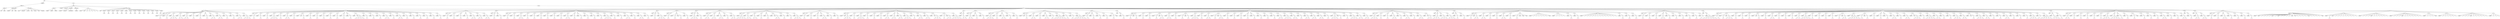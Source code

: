 digraph Tree {
	"t0" [label = "TEI"];
	"t1" [label = "teiHeader"];
	"t2" [label = "fileDesc"];
	"t3" [label = "titleStmt"];
	"t4" [label = "title"];
	"t5" [label = "author"];
	"t6" [label = "publicationStmt"];
	"t7" [label = "publisher"];
	"t8" [label = "idno"];
	"t9" [label = "rights"];
	"t10" [label = "SourceDesc"];
	"t11" [label = "genre"];
	"t12" [label = "inspiration"];
	"t13" [label = "structure"];
	"t14" [label = "type"];
	"t15" [label = "periode"];
	"t16" [label = "taille"];
	"t17" [label = "permalien"];
	"t18" [label = "text"];
	"t19" [label = "front"];
	"t20" [label = "docTitle"];
	"t21" [label = "titlePart"];
	"t22" [label = "titlePart"];
	"t23" [label = "titlePart"];
	"t24" [label = "docDate"];
	"t25" [label = "docAuthor"];
	"t26" [label = "docImprint"];
	"t27" [label = "privilege"];
	"t28" [label = "imprimeur"];
	"t29" [label = "acheveImprime"];
	"t30" [label = "performance"];
	"t31" [label = "premiere"];
	"t32" [label = "div"];
	"t33" [label = "adresse"];
	"t34" [label = "head"];
	"t35" [label = "p"];
	"t36" [label = "p"];
	"t37" [label = "p"];
	"t38" [label = "p"];
	"t39" [label = "p"];
	"t40" [label = "castList"];
	"t41" [label = "head"];
	"t42" [label = "castItem"];
	"t43" [label = "role"];
	"t44" [label = "castItem"];
	"t45" [label = "role"];
	"t46" [label = "castItem"];
	"t47" [label = "role"];
	"t48" [label = "castItem"];
	"t49" [label = "role"];
	"t50" [label = "castItem"];
	"t51" [label = "role"];
	"t52" [label = "castItem"];
	"t53" [label = "role"];
	"t54" [label = "castItem"];
	"t55" [label = "role"];
	"t56" [label = "castItem"];
	"t57" [label = "role"];
	"t58" [label = "castItem"];
	"t59" [label = "role"];
	"t60" [label = "castItem"];
	"t61" [label = "role"];
	"t62" [label = "castItem"];
	"t63" [label = "role"];
	"t64" [label = "castItem"];
	"t65" [label = "role"];
	"t66" [label = "castItem"];
	"t67" [label = "role"];
	"t68" [label = "castItem"];
	"t69" [label = "role"];
	"t70" [label = "set"];
	"t71" [label = "body"];
	"t72" [label = "div1"];
	"t73" [label = "head"];
	"t74" [label = "div2"];
	"t75" [label = "head"];
	"t76" [label = "sp"];
	"t77" [label = "speaker"];
	"t78" [label = "p"];
	"t79" [label = "s"];
	"t80" [label = "sp"];
	"t81" [label = "speaker"];
	"t82" [label = "p"];
	"t83" [label = "s"];
	"t84" [label = "sp"];
	"t85" [label = "speaker"];
	"t86" [label = "p"];
	"t87" [label = "s"];
	"t88" [label = "s"];
	"t89" [label = "s"];
	"t90" [label = "sp"];
	"t91" [label = "speaker"];
	"t92" [label = "p"];
	"t93" [label = "s"];
	"t94" [label = "s"];
	"t95" [label = "sp"];
	"t96" [label = "speaker"];
	"t97" [label = "p"];
	"t98" [label = "s"];
	"t99" [label = "s"];
	"t100" [label = "sp"];
	"t101" [label = "speaker"];
	"t102" [label = "p"];
	"t103" [label = "s"];
	"t104" [label = "sp"];
	"t105" [label = "speaker"];
	"t106" [label = "p"];
	"t107" [label = "s"];
	"t108" [label = "sp"];
	"t109" [label = "speaker"];
	"t110" [label = "p"];
	"t111" [label = "s"];
	"t112" [label = "sp"];
	"t113" [label = "speaker"];
	"t114" [label = "p"];
	"t115" [label = "s"];
	"t116" [label = "s"];
	"t117" [label = "sp"];
	"t118" [label = "speaker"];
	"t119" [label = "p"];
	"t120" [label = "s"];
	"t121" [label = "s"];
	"t122" [label = "sp"];
	"t123" [label = "speaker"];
	"t124" [label = "p"];
	"t125" [label = "s"];
	"t126" [label = "sp"];
	"t127" [label = "speaker"];
	"t128" [label = "p"];
	"t129" [label = "s"];
	"t130" [label = "sp"];
	"t131" [label = "speaker"];
	"t132" [label = "p"];
	"t133" [label = "s"];
	"t134" [label = "s"];
	"t135" [label = "sp"];
	"t136" [label = "speaker"];
	"t137" [label = "p"];
	"t138" [label = "s"];
	"t139" [label = "s"];
	"t140" [label = "s"];
	"t141" [label = "div2"];
	"t142" [label = "head"];
	"t143" [label = "sp"];
	"t144" [label = "speaker"];
	"t145" [label = "p"];
	"t146" [label = "s"];
	"t147" [label = "sp"];
	"t148" [label = "speaker"];
	"t149" [label = "p"];
	"t150" [label = "s"];
	"t151" [label = "sp"];
	"t152" [label = "speaker"];
	"t153" [label = "p"];
	"t154" [label = "s"];
	"t155" [label = "sp"];
	"t156" [label = "speaker"];
	"t157" [label = "p"];
	"t158" [label = "s"];
	"t159" [label = "s"];
	"t160" [label = "s"];
	"t161" [label = "sp"];
	"t162" [label = "speaker"];
	"t163" [label = "p"];
	"t164" [label = "s"];
	"t165" [label = "sp"];
	"t166" [label = "speaker"];
	"t167" [label = "p"];
	"t168" [label = "s"];
	"t169" [label = "s"];
	"t170" [label = "sp"];
	"t171" [label = "speaker"];
	"t172" [label = "p"];
	"t173" [label = "s"];
	"t174" [label = "sp"];
	"t175" [label = "speaker"];
	"t176" [label = "note"];
	"t177" [label = "p"];
	"t178" [label = "s"];
	"t179" [label = "sp"];
	"t180" [label = "speaker"];
	"t181" [label = "p"];
	"t182" [label = "s"];
	"t183" [label = "sp"];
	"t184" [label = "speaker"];
	"t185" [label = "p"];
	"t186" [label = "s"];
	"t187" [label = "sp"];
	"t188" [label = "speaker"];
	"t189" [label = "p"];
	"t190" [label = "s"];
	"t191" [label = "sp"];
	"t192" [label = "speaker"];
	"t193" [label = "p"];
	"t194" [label = "s"];
	"t195" [label = "sp"];
	"t196" [label = "speaker"];
	"t197" [label = "p"];
	"t198" [label = "s"];
	"t199" [label = "sp"];
	"t200" [label = "speaker"];
	"t201" [label = "p"];
	"t202" [label = "s"];
	"t203" [label = "sp"];
	"t204" [label = "speaker"];
	"t205" [label = "p"];
	"t206" [label = "s"];
	"t207" [label = "sp"];
	"t208" [label = "speaker"];
	"t209" [label = "note"];
	"t210" [label = "p"];
	"t211" [label = "s"];
	"t212" [label = "s"];
	"t213" [label = "s"];
	"t214" [label = "s"];
	"t215" [label = "sp"];
	"t216" [label = "speaker"];
	"t217" [label = "p"];
	"t218" [label = "s"];
	"t219" [label = "sp"];
	"t220" [label = "speaker"];
	"t221" [label = "p"];
	"t222" [label = "s"];
	"t223" [label = "sp"];
	"t224" [label = "speaker"];
	"t225" [label = "p"];
	"t226" [label = "s"];
	"t227" [label = "sp"];
	"t228" [label = "speaker"];
	"t229" [label = "p"];
	"t230" [label = "s"];
	"t231" [label = "s"];
	"t232" [label = "sp"];
	"t233" [label = "speaker"];
	"t234" [label = "p"];
	"t235" [label = "s"];
	"t236" [label = "sp"];
	"t237" [label = "speaker"];
	"t238" [label = "p"];
	"t239" [label = "s"];
	"t240" [label = "s"];
	"t241" [label = "sp"];
	"t242" [label = "speaker"];
	"t243" [label = "p"];
	"t244" [label = "s"];
	"t245" [label = "sp"];
	"t246" [label = "speaker"];
	"t247" [label = "p"];
	"t248" [label = "s"];
	"t249" [label = "sp"];
	"t250" [label = "speaker"];
	"t251" [label = "p"];
	"t252" [label = "s"];
	"t253" [label = "sp"];
	"t254" [label = "speaker"];
	"t255" [label = "p"];
	"t256" [label = "s"];
	"t257" [label = "sp"];
	"t258" [label = "speaker"];
	"t259" [label = "p"];
	"t260" [label = "s"];
	"t261" [label = "sp"];
	"t262" [label = "speaker"];
	"t263" [label = "p"];
	"t264" [label = "s"];
	"t265" [label = "div2"];
	"t266" [label = "head"];
	"t267" [label = "sp"];
	"t268" [label = "speaker"];
	"t269" [label = "p"];
	"t270" [label = "s"];
	"t271" [label = "sp"];
	"t272" [label = "speaker"];
	"t273" [label = "p"];
	"t274" [label = "s"];
	"t275" [label = "sp"];
	"t276" [label = "speaker"];
	"t277" [label = "p"];
	"t278" [label = "s"];
	"t279" [label = "sp"];
	"t280" [label = "speaker"];
	"t281" [label = "p"];
	"t282" [label = "s"];
	"t283" [label = "sp"];
	"t284" [label = "speaker"];
	"t285" [label = "p"];
	"t286" [label = "s"];
	"t287" [label = "s"];
	"t288" [label = "sp"];
	"t289" [label = "speaker"];
	"t290" [label = "p"];
	"t291" [label = "s"];
	"t292" [label = "s"];
	"t293" [label = "sp"];
	"t294" [label = "speaker"];
	"t295" [label = "p"];
	"t296" [label = "s"];
	"t297" [label = "s"];
	"t298" [label = "div2"];
	"t299" [label = "head"];
	"t300" [label = "sp"];
	"t301" [label = "speaker"];
	"t302" [label = "p"];
	"t303" [label = "s"];
	"t304" [label = "sp"];
	"t305" [label = "speaker"];
	"t306" [label = "p"];
	"t307" [label = "s"];
	"t308" [label = "div2"];
	"t309" [label = "head"];
	"t310" [label = "sp"];
	"t311" [label = "speaker"];
	"t312" [label = "p"];
	"t313" [label = "s"];
	"t314" [label = "sp"];
	"t315" [label = "speaker"];
	"t316" [label = "p"];
	"t317" [label = "s"];
	"t318" [label = "sp"];
	"t319" [label = "speaker"];
	"t320" [label = "p"];
	"t321" [label = "s"];
	"t322" [label = "s"];
	"t323" [label = "sp"];
	"t324" [label = "speaker"];
	"t325" [label = "p"];
	"t326" [label = "s"];
	"t327" [label = "sp"];
	"t328" [label = "speaker"];
	"t329" [label = "p"];
	"t330" [label = "s"];
	"t331" [label = "sp"];
	"t332" [label = "speaker"];
	"t333" [label = "p"];
	"t334" [label = "s"];
	"t335" [label = "sp"];
	"t336" [label = "speaker"];
	"t337" [label = "p"];
	"t338" [label = "s"];
	"t339" [label = "sp"];
	"t340" [label = "speaker"];
	"t341" [label = "p"];
	"t342" [label = "s"];
	"t343" [label = "sp"];
	"t344" [label = "speaker"];
	"t345" [label = "p"];
	"t346" [label = "s"];
	"t347" [label = "sp"];
	"t348" [label = "speaker"];
	"t349" [label = "p"];
	"t350" [label = "s"];
	"t351" [label = "s"];
	"t352" [label = "sp"];
	"t353" [label = "speaker"];
	"t354" [label = "p"];
	"t355" [label = "s"];
	"t356" [label = "sp"];
	"t357" [label = "speaker"];
	"t358" [label = "p"];
	"t359" [label = "s"];
	"t360" [label = "sp"];
	"t361" [label = "speaker"];
	"t362" [label = "p"];
	"t363" [label = "s"];
	"t364" [label = "sp"];
	"t365" [label = "speaker"];
	"t366" [label = "p"];
	"t367" [label = "s"];
	"t368" [label = "sp"];
	"t369" [label = "speaker"];
	"t370" [label = "p"];
	"t371" [label = "s"];
	"t372" [label = "sp"];
	"t373" [label = "speaker"];
	"t374" [label = "p"];
	"t375" [label = "s"];
	"t376" [label = "s"];
	"t377" [label = "s"];
	"t378" [label = "sp"];
	"t379" [label = "speaker"];
	"t380" [label = "p"];
	"t381" [label = "s"];
	"t382" [label = "sp"];
	"t383" [label = "speaker"];
	"t384" [label = "p"];
	"t385" [label = "s"];
	"t386" [label = "sp"];
	"t387" [label = "speaker"];
	"t388" [label = "p"];
	"t389" [label = "s"];
	"t390" [label = "s"];
	"t391" [label = "sp"];
	"t392" [label = "speaker"];
	"t393" [label = "p"];
	"t394" [label = "s"];
	"t395" [label = "sp"];
	"t396" [label = "speaker"];
	"t397" [label = "p"];
	"t398" [label = "s"];
	"t399" [label = "s"];
	"t400" [label = "sp"];
	"t401" [label = "speaker"];
	"t402" [label = "p"];
	"t403" [label = "s"];
	"t404" [label = "div2"];
	"t405" [label = "head"];
	"t406" [label = "sp"];
	"t407" [label = "speaker"];
	"t408" [label = "p"];
	"t409" [label = "s"];
	"t410" [label = "sp"];
	"t411" [label = "speaker"];
	"t412" [label = "p"];
	"t413" [label = "s"];
	"t414" [label = "s"];
	"t415" [label = "s"];
	"t416" [label = "div2"];
	"t417" [label = "head"];
	"t418" [label = "sp"];
	"t419" [label = "speaker"];
	"t420" [label = "p"];
	"t421" [label = "s"];
	"t422" [label = "sp"];
	"t423" [label = "speaker"];
	"t424" [label = "p"];
	"t425" [label = "s"];
	"t426" [label = "stage"];
	"t427" [label = "p"];
	"t428" [label = "s"];
	"t429" [label = "sp"];
	"t430" [label = "speaker"];
	"t431" [label = "p"];
	"t432" [label = "s"];
	"t433" [label = "div2"];
	"t434" [label = "head"];
	"t435" [label = "sp"];
	"t436" [label = "speaker"];
	"t437" [label = "p"];
	"t438" [label = "s"];
	"t439" [label = "s"];
	"t440" [label = "s"];
	"t441" [label = "sp"];
	"t442" [label = "speaker"];
	"t443" [label = "p"];
	"t444" [label = "s"];
	"t445" [label = "div2"];
	"t446" [label = "head"];
	"t447" [label = "sp"];
	"t448" [label = "speaker"];
	"t449" [label = "p"];
	"t450" [label = "s"];
	"t451" [label = "s"];
	"t452" [label = "sp"];
	"t453" [label = "speaker"];
	"t454" [label = "p"];
	"t455" [label = "s"];
	"t456" [label = "s"];
	"t457" [label = "sp"];
	"t458" [label = "speaker"];
	"t459" [label = "p"];
	"t460" [label = "s"];
	"t461" [label = "s"];
	"t462" [label = "sp"];
	"t463" [label = "speaker"];
	"t464" [label = "p"];
	"t465" [label = "s"];
	"t466" [label = "sp"];
	"t467" [label = "speaker"];
	"t468" [label = "p"];
	"t469" [label = "s"];
	"t470" [label = "s"];
	"t471" [label = "div2"];
	"t472" [label = "head"];
	"t473" [label = "sp"];
	"t474" [label = "speaker"];
	"t475" [label = "p"];
	"t476" [label = "s"];
	"t477" [label = "s"];
	"t478" [label = "s"];
	"t479" [label = "s"];
	"t480" [label = "sp"];
	"t481" [label = "speaker"];
	"t482" [label = "p"];
	"t483" [label = "s"];
	"t484" [label = "s"];
	"t485" [label = "sp"];
	"t486" [label = "speaker"];
	"t487" [label = "p"];
	"t488" [label = "s"];
	"t489" [label = "s"];
	"t490" [label = "sp"];
	"t491" [label = "speaker"];
	"t492" [label = "p"];
	"t493" [label = "s"];
	"t494" [label = "sp"];
	"t495" [label = "speaker"];
	"t496" [label = "p"];
	"t497" [label = "s"];
	"t498" [label = "sp"];
	"t499" [label = "speaker"];
	"t500" [label = "note"];
	"t501" [label = "p"];
	"t502" [label = "s"];
	"t503" [label = "s"];
	"t504" [label = "sp"];
	"t505" [label = "speaker"];
	"t506" [label = "p"];
	"t507" [label = "s"];
	"t508" [label = "sp"];
	"t509" [label = "speaker"];
	"t510" [label = "p"];
	"t511" [label = "s"];
	"t512" [label = "sp"];
	"t513" [label = "speaker"];
	"t514" [label = "p"];
	"t515" [label = "s"];
	"t516" [label = "s"];
	"t517" [label = "s"];
	"t518" [label = "div2"];
	"t519" [label = "head"];
	"t520" [label = "sp"];
	"t521" [label = "speaker"];
	"t522" [label = "p"];
	"t523" [label = "s"];
	"t524" [label = "sp"];
	"t525" [label = "speaker"];
	"t526" [label = "p"];
	"t527" [label = "s"];
	"t528" [label = "sp"];
	"t529" [label = "speaker"];
	"t530" [label = "p"];
	"t531" [label = "s"];
	"t532" [label = "sp"];
	"t533" [label = "speaker"];
	"t534" [label = "p"];
	"t535" [label = "s"];
	"t536" [label = "s"];
	"t537" [label = "sp"];
	"t538" [label = "speaker"];
	"t539" [label = "p"];
	"t540" [label = "s"];
	"t541" [label = "sp"];
	"t542" [label = "speaker"];
	"t543" [label = "p"];
	"t544" [label = "s"];
	"t545" [label = "div2"];
	"t546" [label = "head"];
	"t547" [label = "sp"];
	"t548" [label = "speaker"];
	"t549" [label = "note"];
	"t550" [label = "p"];
	"t551" [label = "s"];
	"t552" [label = "s"];
	"t553" [label = "s"];
	"t554" [label = "sp"];
	"t555" [label = "speaker"];
	"t556" [label = "p"];
	"t557" [label = "s"];
	"t558" [label = "sp"];
	"t559" [label = "speaker"];
	"t560" [label = "p"];
	"t561" [label = "s"];
	"t562" [label = "s"];
	"t563" [label = "s"];
	"t564" [label = "sp"];
	"t565" [label = "speaker"];
	"t566" [label = "p"];
	"t567" [label = "s"];
	"t568" [label = "sp"];
	"t569" [label = "speaker"];
	"t570" [label = "p"];
	"t571" [label = "s"];
	"t572" [label = "sp"];
	"t573" [label = "speaker"];
	"t574" [label = "p"];
	"t575" [label = "s"];
	"t576" [label = "sp"];
	"t577" [label = "speaker"];
	"t578" [label = "p"];
	"t579" [label = "s"];
	"t580" [label = "s"];
	"t581" [label = "sp"];
	"t582" [label = "speaker"];
	"t583" [label = "p"];
	"t584" [label = "s"];
	"t585" [label = "s"];
	"t586" [label = "sp"];
	"t587" [label = "speaker"];
	"t588" [label = "p"];
	"t589" [label = "s"];
	"t590" [label = "s"];
	"t591" [label = "sp"];
	"t592" [label = "speaker"];
	"t593" [label = "p"];
	"t594" [label = "s"];
	"t595" [label = "s"];
	"t596" [label = "s"];
	"t597" [label = "sp"];
	"t598" [label = "speaker"];
	"t599" [label = "p"];
	"t600" [label = "s"];
	"t601" [label = "sp"];
	"t602" [label = "speaker"];
	"t603" [label = "p"];
	"t604" [label = "s"];
	"t605" [label = "s"];
	"t606" [label = "sp"];
	"t607" [label = "speaker"];
	"t608" [label = "p"];
	"t609" [label = "s"];
	"t610" [label = "s"];
	"t611" [label = "sp"];
	"t612" [label = "speaker"];
	"t613" [label = "note"];
	"t614" [label = "p"];
	"t615" [label = "s"];
	"t616" [label = "s"];
	"t617" [label = "s"];
	"t618" [label = "sp"];
	"t619" [label = "speaker"];
	"t620" [label = "p"];
	"t621" [label = "s"];
	"t622" [label = "stage"];
	"t623" [label = "p"];
	"t624" [label = "s"];
	"t625" [label = "s"];
	"t626" [label = "sp"];
	"t627" [label = "speaker"];
	"t628" [label = "p"];
	"t629" [label = "s"];
	"t630" [label = "s"];
	"t631" [label = "s"];
	"t632" [label = "s"];
	"t633" [label = "div2"];
	"t634" [label = "head"];
	"t635" [label = "sp"];
	"t636" [label = "speaker"];
	"t637" [label = "p"];
	"t638" [label = "s"];
	"t639" [label = "s"];
	"t640" [label = "div2"];
	"t641" [label = "head"];
	"t642" [label = "sp"];
	"t643" [label = "speaker"];
	"t644" [label = "p"];
	"t645" [label = "s"];
	"t646" [label = "s"];
	"t647" [label = "sp"];
	"t648" [label = "speaker"];
	"t649" [label = "p"];
	"t650" [label = "s"];
	"t651" [label = "sp"];
	"t652" [label = "speaker"];
	"t653" [label = "p"];
	"t654" [label = "s"];
	"t655" [label = "div2"];
	"t656" [label = "head"];
	"t657" [label = "sp"];
	"t658" [label = "speaker"];
	"t659" [label = "p"];
	"t660" [label = "s"];
	"t661" [label = "s"];
	"t662" [label = "s"];
	"t663" [label = "sp"];
	"t664" [label = "speaker"];
	"t665" [label = "p"];
	"t666" [label = "s"];
	"t667" [label = "sp"];
	"t668" [label = "speaker"];
	"t669" [label = "p"];
	"t670" [label = "s"];
	"t671" [label = "s"];
	"t672" [label = "sp"];
	"t673" [label = "speaker"];
	"t674" [label = "p"];
	"t675" [label = "s"];
	"t676" [label = "sp"];
	"t677" [label = "speaker"];
	"t678" [label = "p"];
	"t679" [label = "s"];
	"t680" [label = "div2"];
	"t681" [label = "head"];
	"t682" [label = "sp"];
	"t683" [label = "speaker"];
	"t684" [label = "note"];
	"t685" [label = "p"];
	"t686" [label = "s"];
	"t687" [label = "sp"];
	"t688" [label = "speaker"];
	"t689" [label = "p"];
	"t690" [label = "s"];
	"t691" [label = "s"];
	"t692" [label = "sp"];
	"t693" [label = "speaker"];
	"t694" [label = "p"];
	"t695" [label = "s"];
	"t696" [label = "sp"];
	"t697" [label = "speaker"];
	"t698" [label = "p"];
	"t699" [label = "s"];
	"t700" [label = "s"];
	"t701" [label = "sp"];
	"t702" [label = "speaker"];
	"t703" [label = "p"];
	"t704" [label = "s"];
	"t705" [label = "sp"];
	"t706" [label = "speaker"];
	"t707" [label = "p"];
	"t708" [label = "s"];
	"t709" [label = "s"];
	"t710" [label = "s"];
	"t711" [label = "s"];
	"t712" [label = "s"];
	"t713" [label = "sp"];
	"t714" [label = "speaker"];
	"t715" [label = "p"];
	"t716" [label = "s"];
	"t717" [label = "sp"];
	"t718" [label = "speaker"];
	"t719" [label = "p"];
	"t720" [label = "s"];
	"t721" [label = "sp"];
	"t722" [label = "speaker"];
	"t723" [label = "p"];
	"t724" [label = "s"];
	"t725" [label = "s"];
	"t726" [label = "s"];
	"t727" [label = "s"];
	"t728" [label = "s"];
	"t729" [label = "div2"];
	"t730" [label = "head"];
	"t731" [label = "sp"];
	"t732" [label = "speaker"];
	"t733" [label = "p"];
	"t734" [label = "s"];
	"t735" [label = "sp"];
	"t736" [label = "speaker"];
	"t737" [label = "p"];
	"t738" [label = "s"];
	"t739" [label = "sp"];
	"t740" [label = "speaker"];
	"t741" [label = "p"];
	"t742" [label = "s"];
	"t743" [label = "sp"];
	"t744" [label = "speaker"];
	"t745" [label = "p"];
	"t746" [label = "s"];
	"t747" [label = "sp"];
	"t748" [label = "speaker"];
	"t749" [label = "p"];
	"t750" [label = "s"];
	"t751" [label = "stage"];
	"t752" [label = "div2"];
	"t753" [label = "head"];
	"t754" [label = "sp"];
	"t755" [label = "speaker"];
	"t756" [label = "p"];
	"t757" [label = "s"];
	"t758" [label = "div2"];
	"t759" [label = "head"];
	"t760" [label = "sp"];
	"t761" [label = "speaker"];
	"t762" [label = "p"];
	"t763" [label = "s"];
	"t764" [label = "stage"];
	"t765" [label = "p"];
	"t766" [label = "s"];
	"t767" [label = "sp"];
	"t768" [label = "speaker"];
	"t769" [label = "p"];
	"t770" [label = "s"];
	"t771" [label = "sp"];
	"t772" [label = "speaker"];
	"t773" [label = "p"];
	"t774" [label = "s"];
	"t775" [label = "sp"];
	"t776" [label = "speaker"];
	"t777" [label = "p"];
	"t778" [label = "s"];
	"t779" [label = "stage"];
	"t780" [label = "p"];
	"t781" [label = "s"];
	"t782" [label = "s"];
	"t783" [label = "sp"];
	"t784" [label = "speaker"];
	"t785" [label = "p"];
	"t786" [label = "s"];
	"t787" [label = "s"];
	"t788" [label = "sp"];
	"t789" [label = "speaker"];
	"t790" [label = "p"];
	"t791" [label = "s"];
	"t792" [label = "sp"];
	"t793" [label = "speaker"];
	"t794" [label = "p"];
	"t795" [label = "s"];
	"t796" [label = "stage"];
	"t797" [label = "p"];
	"t798" [label = "s"];
	"t799" [label = "sp"];
	"t800" [label = "speaker"];
	"t801" [label = "p"];
	"t802" [label = "s"];
	"t803" [label = "s"];
	"t804" [label = "s"];
	"t805" [label = "sp"];
	"t806" [label = "speaker"];
	"t807" [label = "p"];
	"t808" [label = "s"];
	"t809" [label = "sp"];
	"t810" [label = "speaker"];
	"t811" [label = "p"];
	"t812" [label = "s"];
	"t813" [label = "s"];
	"t814" [label = "sp"];
	"t815" [label = "speaker"];
	"t816" [label = "p"];
	"t817" [label = "s"];
	"t818" [label = "stage"];
	"t819" [label = "p"];
	"t820" [label = "s"];
	"t821" [label = "s"];
	"t822" [label = "sp"];
	"t823" [label = "speaker"];
	"t824" [label = "p"];
	"t825" [label = "s"];
	"t826" [label = "sp"];
	"t827" [label = "speaker"];
	"t828" [label = "p"];
	"t829" [label = "s"];
	"t830" [label = "sp"];
	"t831" [label = "speaker"];
	"t832" [label = "p"];
	"t833" [label = "s"];
	"t834" [label = "sp"];
	"t835" [label = "speaker"];
	"t836" [label = "p"];
	"t837" [label = "s"];
	"t838" [label = "sp"];
	"t839" [label = "speaker"];
	"t840" [label = "p"];
	"t841" [label = "s"];
	"t842" [label = "sp"];
	"t843" [label = "speaker"];
	"t844" [label = "p"];
	"t845" [label = "s"];
	"t846" [label = "sp"];
	"t847" [label = "speaker"];
	"t848" [label = "p"];
	"t849" [label = "s"];
	"t850" [label = "sp"];
	"t851" [label = "speaker"];
	"t852" [label = "p"];
	"t853" [label = "s"];
	"t854" [label = "sp"];
	"t855" [label = "speaker"];
	"t856" [label = "p"];
	"t857" [label = "s"];
	"t858" [label = "s"];
	"t859" [label = "sp"];
	"t860" [label = "speaker"];
	"t861" [label = "p"];
	"t862" [label = "s"];
	"t863" [label = "s"];
	"t864" [label = "s"];
	"t865" [label = "sp"];
	"t866" [label = "speaker"];
	"t867" [label = "p"];
	"t868" [label = "s"];
	"t869" [label = "s"];
	"t870" [label = "sp"];
	"t871" [label = "speaker"];
	"t872" [label = "p"];
	"t873" [label = "s"];
	"t874" [label = "sp"];
	"t875" [label = "speaker"];
	"t876" [label = "p"];
	"t877" [label = "s"];
	"t878" [label = "s"];
	"t879" [label = "sp"];
	"t880" [label = "speaker"];
	"t881" [label = "p"];
	"t882" [label = "s"];
	"t883" [label = "s"];
	"t884" [label = "sp"];
	"t885" [label = "speaker"];
	"t886" [label = "p"];
	"t887" [label = "s"];
	"t888" [label = "s"];
	"t889" [label = "sp"];
	"t890" [label = "speaker"];
	"t891" [label = "p"];
	"t892" [label = "s"];
	"t893" [label = "sp"];
	"t894" [label = "speaker"];
	"t895" [label = "p"];
	"t896" [label = "s"];
	"t897" [label = "s"];
	"t898" [label = "s"];
	"t899" [label = "stage"];
	"t900" [label = "p"];
	"t901" [label = "s"];
	"t902" [label = "sp"];
	"t903" [label = "speaker"];
	"t904" [label = "p"];
	"t905" [label = "s"];
	"t906" [label = "sp"];
	"t907" [label = "speaker"];
	"t908" [label = "p"];
	"t909" [label = "s"];
	"t910" [label = "s"];
	"t911" [label = "s"];
	"t912" [label = "sp"];
	"t913" [label = "speaker"];
	"t914" [label = "p"];
	"t915" [label = "s"];
	"t916" [label = "s"];
	"t917" [label = "sp"];
	"t918" [label = "speaker"];
	"t919" [label = "p"];
	"t920" [label = "s"];
	"t921" [label = "s"];
	"t922" [label = "div2"];
	"t923" [label = "head"];
	"t924" [label = "sp"];
	"t925" [label = "speaker"];
	"t926" [label = "p"];
	"t927" [label = "s"];
	"t928" [label = "s"];
	"t929" [label = "s"];
	"t930" [label = "sp"];
	"t931" [label = "speaker"];
	"t932" [label = "p"];
	"t933" [label = "s"];
	"t934" [label = "sp"];
	"t935" [label = "speaker"];
	"t936" [label = "p"];
	"t937" [label = "s"];
	"t938" [label = "sp"];
	"t939" [label = "speaker"];
	"t940" [label = "p"];
	"t941" [label = "s"];
	"t942" [label = "s"];
	"t943" [label = "sp"];
	"t944" [label = "speaker"];
	"t945" [label = "p"];
	"t946" [label = "s"];
	"t947" [label = "sp"];
	"t948" [label = "speaker"];
	"t949" [label = "p"];
	"t950" [label = "s"];
	"t951" [label = "s"];
	"t952" [label = "sp"];
	"t953" [label = "speaker"];
	"t954" [label = "p"];
	"t955" [label = "s"];
	"t956" [label = "sp"];
	"t957" [label = "speaker"];
	"t958" [label = "p"];
	"t959" [label = "s"];
	"t960" [label = "s"];
	"t961" [label = "sp"];
	"t962" [label = "speaker"];
	"t963" [label = "note"];
	"t964" [label = "p"];
	"t965" [label = "s"];
	"t966" [label = "s"];
	"t967" [label = "div2"];
	"t968" [label = "head"];
	"t969" [label = "sp"];
	"t970" [label = "speaker"];
	"t971" [label = "p"];
	"t972" [label = "s"];
	"t973" [label = "s"];
	"t974" [label = "s"];
	"t975" [label = "sp"];
	"t976" [label = "speaker"];
	"t977" [label = "p"];
	"t978" [label = "s"];
	"t979" [label = "s"];
	"t980" [label = "s"];
	"t981" [label = "sp"];
	"t982" [label = "speaker"];
	"t983" [label = "p"];
	"t984" [label = "s"];
	"t985" [label = "s"];
	"t986" [label = "s"];
	"t987" [label = "div2"];
	"t988" [label = "head"];
	"t989" [label = "sp"];
	"t990" [label = "speaker"];
	"t991" [label = "p"];
	"t992" [label = "s"];
	"t993" [label = "sp"];
	"t994" [label = "speaker"];
	"t995" [label = "p"];
	"t996" [label = "s"];
	"t997" [label = "div2"];
	"t998" [label = "head"];
	"t999" [label = "sp"];
	"t1000" [label = "speaker"];
	"t1001" [label = "p"];
	"t1002" [label = "s"];
	"t1003" [label = "stage"];
	"t1004" [label = "p"];
	"t1005" [label = "s"];
	"t1006" [label = "s"];
	"t1007" [label = "sp"];
	"t1008" [label = "speaker"];
	"t1009" [label = "p"];
	"t1010" [label = "s"];
	"t1011" [label = "s"];
	"t1012" [label = "sp"];
	"t1013" [label = "speaker"];
	"t1014" [label = "p"];
	"t1015" [label = "s"];
	"t1016" [label = "sp"];
	"t1017" [label = "speaker"];
	"t1018" [label = "p"];
	"t1019" [label = "s"];
	"t1020" [label = "sp"];
	"t1021" [label = "speaker"];
	"t1022" [label = "p"];
	"t1023" [label = "s"];
	"t1024" [label = "s"];
	"t1025" [label = "sp"];
	"t1026" [label = "speaker"];
	"t1027" [label = "p"];
	"t1028" [label = "s"];
	"t1029" [label = "sp"];
	"t1030" [label = "speaker"];
	"t1031" [label = "p"];
	"t1032" [label = "s"];
	"t1033" [label = "stage"];
	"t1034" [label = "stage"];
	"t1035" [label = "stage"];
	"t1036" [label = "sp"];
	"t1037" [label = "speaker"];
	"t1038" [label = "l"];
	"t1039" [label = "l"];
	"t1040" [label = "l"];
	"t1041" [label = "l"];
	"t1042" [label = "l"];
	"t1043" [label = "l"];
	"t1044" [label = "stage"];
	"t1045" [label = "sp"];
	"t1046" [label = "speaker"];
	"t1047" [label = "l"];
	"t1048" [label = "l"];
	"t1049" [label = "l"];
	"t1050" [label = "l"];
	"t1051" [label = "sp"];
	"t1052" [label = "speaker"];
	"t1053" [label = "p"];
	"t1054" [label = "s"];
	"t1055" [label = "sp"];
	"t1056" [label = "speaker"];
	"t1057" [label = "p"];
	"t1058" [label = "s"];
	"t1059" [label = "sp"];
	"t1060" [label = "speaker"];
	"t1061" [label = "l"];
	"t1062" [label = "l"];
	"t1063" [label = "l"];
	"t1064" [label = "l"];
	"t1065" [label = "l"];
	"t1066" [label = "l"];
	"t1067" [label = "l"];
	"t1068" [label = "l"];
	"t1069" [label = "l"];
	"t1070" [label = "l"];
	"t1071" [label = "l"];
	"t1072" [label = "l"];
	"t1073" [label = "l"];
	"t1074" [label = "sp"];
	"t1075" [label = "speaker"];
	"t1076" [label = "p"];
	"t1077" [label = "s"];
	"t1078" [label = "sp"];
	"t1079" [label = "speaker"];
	"t1080" [label = "p"];
	"t1081" [label = "s"];
	"t1082" [label = "sp"];
	"t1083" [label = "speaker"];
	"t1084" [label = "p"];
	"t1085" [label = "s"];
	"t1086" [label = "div2"];
	"t1087" [label = "head"];
	"t1088" [label = "sp"];
	"t1089" [label = "speaker"];
	"t1090" [label = "p"];
	"t1091" [label = "s"];
	"t1092" [label = "sp"];
	"t1093" [label = "speaker"];
	"t1094" [label = "p"];
	"t1095" [label = "s"];
	"t1096" [label = "sp"];
	"t1097" [label = "speaker"];
	"t1098" [label = "p"];
	"t1099" [label = "s"];
	"t1100" [label = "sp"];
	"t1101" [label = "speaker"];
	"t1102" [label = "p"];
	"t1103" [label = "s"];
	"t1104" [label = "s"];
	"t1105" [label = "sp"];
	"t1106" [label = "speaker"];
	"t1107" [label = "p"];
	"t1108" [label = "s"];
	"t1109" [label = "sp"];
	"t1110" [label = "speaker"];
	"t1111" [label = "p"];
	"t1112" [label = "s"];
	"t1113" [label = "sp"];
	"t1114" [label = "speaker"];
	"t1115" [label = "p"];
	"t1116" [label = "s"];
	"t1117" [label = "sp"];
	"t1118" [label = "speaker"];
	"t1119" [label = "p"];
	"t1120" [label = "s"];
	"t1121" [label = "sp"];
	"t1122" [label = "speaker"];
	"t1123" [label = "p"];
	"t1124" [label = "s"];
	"t1125" [label = "sp"];
	"t1126" [label = "speaker"];
	"t1127" [label = "p"];
	"t1128" [label = "s"];
	"t1129" [label = "div2"];
	"t1130" [label = "head"];
	"t1131" [label = "sp"];
	"t1132" [label = "speaker"];
	"t1133" [label = "p"];
	"t1134" [label = "s"];
	"t1135" [label = "s"];
	"t1136" [label = "s"];
	"t1137" [label = "s"];
	"t1138" [label = "s"];
	"t1139" [label = "s"];
	"t1140" [label = "div2"];
	"t1141" [label = "head"];
	"t1142" [label = "sp"];
	"t1143" [label = "speaker"];
	"t1144" [label = "p"];
	"t1145" [label = "s"];
	"t1146" [label = "sp"];
	"t1147" [label = "speaker"];
	"t1148" [label = "p"];
	"t1149" [label = "s"];
	"t1150" [label = "stage"];
	"t1151" [label = "p"];
	"t1152" [label = "s"];
	"t1153" [label = "s"];
	"t1154" [label = "s"];
	"t1155" [label = "sp"];
	"t1156" [label = "speaker"];
	"t1157" [label = "p"];
	"t1158" [label = "s"];
	"t1159" [label = "sp"];
	"t1160" [label = "speaker"];
	"t1161" [label = "p"];
	"t1162" [label = "s"];
	"t1163" [label = "sp"];
	"t1164" [label = "speaker"];
	"t1165" [label = "p"];
	"t1166" [label = "s"];
	"t1167" [label = "sp"];
	"t1168" [label = "speaker"];
	"t1169" [label = "note"];
	"t1170" [label = "p"];
	"t1171" [label = "s"];
	"t1172" [label = "sp"];
	"t1173" [label = "speaker"];
	"t1174" [label = "p"];
	"t1175" [label = "s"];
	"t1176" [label = "sp"];
	"t1177" [label = "speaker"];
	"t1178" [label = "p"];
	"t1179" [label = "s"];
	"t1180" [label = "s"];
	"t1181" [label = "sp"];
	"t1182" [label = "speaker"];
	"t1183" [label = "p"];
	"t1184" [label = "s"];
	"t1185" [label = "sp"];
	"t1186" [label = "speaker"];
	"t1187" [label = "p"];
	"t1188" [label = "s"];
	"t1189" [label = "sp"];
	"t1190" [label = "speaker"];
	"t1191" [label = "p"];
	"t1192" [label = "s"];
	"t1193" [label = "sp"];
	"t1194" [label = "speaker"];
	"t1195" [label = "p"];
	"t1196" [label = "s"];
	"t1197" [label = "s"];
	"t1198" [label = "sp"];
	"t1199" [label = "speaker"];
	"t1200" [label = "p"];
	"t1201" [label = "s"];
	"t1202" [label = "s"];
	"t1203" [label = "s"];
	"t1204" [label = "s"];
	"t1205" [label = "sp"];
	"t1206" [label = "speaker"];
	"t1207" [label = "p"];
	"t1208" [label = "s"];
	"t1209" [label = "sp"];
	"t1210" [label = "speaker"];
	"t1211" [label = "p"];
	"t1212" [label = "s"];
	"t1213" [label = "sp"];
	"t1214" [label = "speaker"];
	"t1215" [label = "p"];
	"t1216" [label = "s"];
	"t1217" [label = "sp"];
	"t1218" [label = "speaker"];
	"t1219" [label = "p"];
	"t1220" [label = "s"];
	"t1221" [label = "sp"];
	"t1222" [label = "speaker"];
	"t1223" [label = "p"];
	"t1224" [label = "s"];
	"t1225" [label = "stage"];
	"t1226" [label = "p"];
	"t1227" [label = "s"];
	"t1228" [label = "s"];
	"t1229" [label = "sp"];
	"t1230" [label = "speaker"];
	"t1231" [label = "note"];
	"t1232" [label = "p"];
	"t1233" [label = "s"];
	"t1234" [label = "s"];
	"t1235" [label = "s"];
	"t1236" [label = "s"];
	"t1237" [label = "s"];
	"t1238" [label = "sp"];
	"t1239" [label = "speaker"];
	"t1240" [label = "p"];
	"t1241" [label = "s"];
	"t1242" [label = "stage"];
	"t1243" [label = "p"];
	"t1244" [label = "s"];
	"t1245" [label = "sp"];
	"t1246" [label = "speaker"];
	"t1247" [label = "p"];
	"t1248" [label = "s"];
	"t1249" [label = "sp"];
	"t1250" [label = "speaker"];
	"t1251" [label = "p"];
	"t1252" [label = "s"];
	"t1253" [label = "sp"];
	"t1254" [label = "speaker"];
	"t1255" [label = "p"];
	"t1256" [label = "s"];
	"t1257" [label = "sp"];
	"t1258" [label = "speaker"];
	"t1259" [label = "p"];
	"t1260" [label = "s"];
	"t1261" [label = "s"];
	"t1262" [label = "sp"];
	"t1263" [label = "speaker"];
	"t1264" [label = "p"];
	"t1265" [label = "s"];
	"t1266" [label = "sp"];
	"t1267" [label = "speaker"];
	"t1268" [label = "p"];
	"t1269" [label = "s"];
	"t1270" [label = "s"];
	"t1271" [label = "sp"];
	"t1272" [label = "speaker"];
	"t1273" [label = "note"];
	"t1274" [label = "p"];
	"t1275" [label = "s"];
	"t1276" [label = "s"];
	"t1277" [label = "s"];
	"t1278" [label = "sp"];
	"t1279" [label = "speaker"];
	"t1280" [label = "p"];
	"t1281" [label = "s"];
	"t1282" [label = "sp"];
	"t1283" [label = "speaker"];
	"t1284" [label = "p"];
	"t1285" [label = "s"];
	"t1286" [label = "s"];
	"t1287" [label = "s"];
	"t1288" [label = "s"];
	"t1289" [label = "sp"];
	"t1290" [label = "speaker"];
	"t1291" [label = "p"];
	"t1292" [label = "s"];
	"t1293" [label = "s"];
	"t1294" [label = "sp"];
	"t1295" [label = "speaker"];
	"t1296" [label = "p"];
	"t1297" [label = "s"];
	"t1298" [label = "sp"];
	"t1299" [label = "speaker"];
	"t1300" [label = "p"];
	"t1301" [label = "s"];
	"t1302" [label = "sp"];
	"t1303" [label = "speaker"];
	"t1304" [label = "p"];
	"t1305" [label = "s"];
	"t1306" [label = "s"];
	"t1307" [label = "s"];
	"t1308" [label = "sp"];
	"t1309" [label = "speaker"];
	"t1310" [label = "p"];
	"t1311" [label = "s"];
	"t1312" [label = "s"];
	"t1313" [label = "sp"];
	"t1314" [label = "speaker"];
	"t1315" [label = "note"];
	"t1316" [label = "p"];
	"t1317" [label = "s"];
	"t1318" [label = "sp"];
	"t1319" [label = "speaker"];
	"t1320" [label = "p"];
	"t1321" [label = "s"];
	"t1322" [label = "s"];
	"t1323" [label = "s"];
	"t1324" [label = "sp"];
	"t1325" [label = "speaker"];
	"t1326" [label = "p"];
	"t1327" [label = "s"];
	"t1328" [label = "s"];
	"t1329" [label = "sp"];
	"t1330" [label = "speaker"];
	"t1331" [label = "p"];
	"t1332" [label = "s"];
	"t1333" [label = "sp"];
	"t1334" [label = "speaker"];
	"t1335" [label = "p"];
	"t1336" [label = "s"];
	"t1337" [label = "sp"];
	"t1338" [label = "speaker"];
	"t1339" [label = "p"];
	"t1340" [label = "s"];
	"t1341" [label = "s"];
	"t1342" [label = "sp"];
	"t1343" [label = "speaker"];
	"t1344" [label = "p"];
	"t1345" [label = "s"];
	"t1346" [label = "sp"];
	"t1347" [label = "speaker"];
	"t1348" [label = "p"];
	"t1349" [label = "s"];
	"t1350" [label = "sp"];
	"t1351" [label = "speaker"];
	"t1352" [label = "p"];
	"t1353" [label = "s"];
	"t1354" [label = "sp"];
	"t1355" [label = "speaker"];
	"t1356" [label = "p"];
	"t1357" [label = "s"];
	"t1358" [label = "s"];
	"t1359" [label = "s"];
	"t1360" [label = "sp"];
	"t1361" [label = "speaker"];
	"t1362" [label = "p"];
	"t1363" [label = "s"];
	"t1364" [label = "sp"];
	"t1365" [label = "speaker"];
	"t1366" [label = "p"];
	"t1367" [label = "s"];
	"t1368" [label = "s"];
	"t1369" [label = "s"];
	"t1370" [label = "s"];
	"t1371" [label = "s"];
	"t1372" [label = "div2"];
	"t1373" [label = "head"];
	"t1374" [label = "sp"];
	"t1375" [label = "speaker"];
	"t1376" [label = "p"];
	"t1377" [label = "s"];
	"t1378" [label = "s"];
	"t1379" [label = "s"];
	"t1380" [label = "sp"];
	"t1381" [label = "speaker"];
	"t1382" [label = "p"];
	"t1383" [label = "s"];
	"t1384" [label = "div2"];
	"t1385" [label = "head"];
	"t1386" [label = "sp"];
	"t1387" [label = "speaker"];
	"t1388" [label = "p"];
	"t1389" [label = "s"];
	"t1390" [label = "s"];
	"t1391" [label = "sp"];
	"t1392" [label = "speaker"];
	"t1393" [label = "p"];
	"t1394" [label = "s"];
	"t1395" [label = "sp"];
	"t1396" [label = "speaker"];
	"t1397" [label = "p"];
	"t1398" [label = "s"];
	"t1399" [label = "sp"];
	"t1400" [label = "speaker"];
	"t1401" [label = "p"];
	"t1402" [label = "s"];
	"t1403" [label = "sp"];
	"t1404" [label = "speaker"];
	"t1405" [label = "p"];
	"t1406" [label = "s"];
	"t1407" [label = "sp"];
	"t1408" [label = "speaker"];
	"t1409" [label = "p"];
	"t1410" [label = "s"];
	"t1411" [label = "sp"];
	"t1412" [label = "speaker"];
	"t1413" [label = "p"];
	"t1414" [label = "s"];
	"t1415" [label = "s"];
	"t1416" [label = "s"];
	"t1417" [label = "sp"];
	"t1418" [label = "speaker"];
	"t1419" [label = "p"];
	"t1420" [label = "s"];
	"t1421" [label = "s"];
	"t1422" [label = "s"];
	"t1423" [label = "s"];
	"t1424" [label = "sp"];
	"t1425" [label = "speaker"];
	"t1426" [label = "p"];
	"t1427" [label = "s"];
	"t1428" [label = "sp"];
	"t1429" [label = "speaker"];
	"t1430" [label = "p"];
	"t1431" [label = "s"];
	"t1432" [label = "sp"];
	"t1433" [label = "speaker"];
	"t1434" [label = "p"];
	"t1435" [label = "s"];
	"t1436" [label = "stage"];
	"t1437" [label = "sp"];
	"t1438" [label = "speaker"];
	"t1439" [label = "p"];
	"t1440" [label = "s"];
	"t1441" [label = "sp"];
	"t1442" [label = "speaker"];
	"t1443" [label = "p"];
	"t1444" [label = "s"];
	"t1445" [label = "sp"];
	"t1446" [label = "speaker"];
	"t1447" [label = "p"];
	"t1448" [label = "s"];
	"t1449" [label = "sp"];
	"t1450" [label = "speaker"];
	"t1451" [label = "p"];
	"t1452" [label = "s"];
	"t1453" [label = "s"];
	"t1454" [label = "sp"];
	"t1455" [label = "speaker"];
	"t1456" [label = "p"];
	"t1457" [label = "s"];
	"t1458" [label = "sp"];
	"t1459" [label = "speaker"];
	"t1460" [label = "p"];
	"t1461" [label = "s"];
	"t1462" [label = "sp"];
	"t1463" [label = "speaker"];
	"t1464" [label = "p"];
	"t1465" [label = "s"];
	"t1466" [label = "s"];
	"t1467" [label = "div2"];
	"t1468" [label = "head"];
	"t1469" [label = "sp"];
	"t1470" [label = "speaker"];
	"t1471" [label = "p"];
	"t1472" [label = "s"];
	"t1473" [label = "div2"];
	"t1474" [label = "head"];
	"t1475" [label = "sp"];
	"t1476" [label = "speaker"];
	"t1477" [label = "p"];
	"t1478" [label = "s"];
	"t1479" [label = "s"];
	"t1480" [label = "sp"];
	"t1481" [label = "speaker"];
	"t1482" [label = "p"];
	"t1483" [label = "s"];
	"t1484" [label = "s"];
	"t1485" [label = "div2"];
	"t1486" [label = "head"];
	"t1487" [label = "sp"];
	"t1488" [label = "speaker"];
	"t1489" [label = "p"];
	"t1490" [label = "s"];
	"t1491" [label = "sp"];
	"t1492" [label = "speaker"];
	"t1493" [label = "p"];
	"t1494" [label = "s"];
	"t1495" [label = "sp"];
	"t1496" [label = "speaker"];
	"t1497" [label = "p"];
	"t1498" [label = "s"];
	"t1499" [label = "s"];
	"t1500" [label = "sp"];
	"t1501" [label = "speaker"];
	"t1502" [label = "p"];
	"t1503" [label = "s"];
	"t1504" [label = "sp"];
	"t1505" [label = "speaker"];
	"t1506" [label = "p"];
	"t1507" [label = "s"];
	"t1508" [label = "sp"];
	"t1509" [label = "speaker"];
	"t1510" [label = "p"];
	"t1511" [label = "s"];
	"t1512" [label = "sp"];
	"t1513" [label = "speaker"];
	"t1514" [label = "p"];
	"t1515" [label = "s"];
	"t1516" [label = "div2"];
	"t1517" [label = "head"];
	"t1518" [label = "sp"];
	"t1519" [label = "speaker"];
	"t1520" [label = "stage"];
	"t1521" [label = "l"];
	"t1522" [label = "l"];
	"t1523" [label = "l"];
	"t1524" [label = "l"];
	"t1525" [label = "stage"];
	"t1526" [label = "l"];
	"t1527" [label = "stage"];
	"t1528" [label = "l"];
	"t1529" [label = "l"];
	"t1530" [label = "l"];
	"t1531" [label = "l"];
	"t1532" [label = "stage"];
	"t1533" [label = "note"];
	"t1534" [label = "l"];
	"t1535" [label = "l"];
	"t1536" [label = "l"];
	"t1537" [label = "l"];
	"t1538" [label = "stage"];
	"t1539" [label = "l"];
	"t1540" [label = "l"];
	"t1541" [label = "l"];
	"t1542" [label = "l"];
	"t1543" [label = "stage"];
	"t1544" [label = "sp"];
	"t1545" [label = "speaker"];
	"t1546" [label = "p"];
	"t1547" [label = "s"];
	"t1548" [label = "stage"];
	"t1549" [label = "l"];
	"t1550" [label = "l"];
	"t1551" [label = "l"];
	"t1552" [label = "l"];
	"t1553" [label = "l"];
	"t1554" [label = "l"];
	"t1555" [label = "l"];
	"t1556" [label = "l"];
	"t1557" [label = "l"];
	"t1558" [label = "sp"];
	"t1559" [label = "speaker"];
	"t1560" [label = "l"];
	"t1561" [label = "l"];
	"t1562" [label = "l"];
	"t1563" [label = "stage"];
	"t1564" [label = "l"];
	"t1565" [label = "l"];
	"t1566" [label = "l"];
	"t1567" [label = "l"];
	"t1568" [label = "l"];
	"t1569" [label = "l"];
	"t1570" [label = "sp"];
	"t1571" [label = "speaker"];
	"t1572" [label = "l"];
	"t1573" [label = "l"];
	"t1574" [label = "l"];
	"t1575" [label = "stage"];
	"t1576" [label = "l"];
	"t1577" [label = "l"];
	"t1578" [label = "l"];
	"t1579" [label = "l"];
	"t1580" [label = "l"];
	"t1581" [label = "l"];
	"t1582" [label = "l"];
	"t1583" [label = "sp"];
	"t1584" [label = "speaker"];
	"t1585" [label = "l"];
	"t1586" [label = "l"];
	"t1587" [label = "l"];
	"t1588" [label = "stage"];
	"t1589" [label = "sp"];
	"t1590" [label = "speaker"];
	"t1591" [label = "l"];
	"t1592" [label = "l"];
	"t1593" [label = "l"];
	"t1594" [label = "l"];
	"t1595" [label = "l"];
	"t1596" [label = "l"];
	"t1597" [label = "sp"];
	"t1598" [label = "speaker"];
	"t1599" [label = "l"];
	"t1600" [label = "l"];
	"t1601" [label = "l"];
	"t1602" [label = "stage"];
	"t1603" [label = "l"];
	"t1604" [label = "l"];
	"t1605" [label = "l"];
	"t1606" [label = "l"];
	"t1607" [label = "l"];
	"t1608" [label = "l"];
	"t1609" [label = "sp"];
	"t1610" [label = "speaker"];
	"t1611" [label = "l"];
	"t1612" [label = "l"];
	"t1613" [label = "l"];
	"t0" -> "t1";
	"t1" -> "t2";
	"t2" -> "t3";
	"t3" -> "t4";
	"t3" -> "t5";
	"t2" -> "t6";
	"t6" -> "t7";
	"t6" -> "t8";
	"t6" -> "t9";
	"t2" -> "t10";
	"t10" -> "t11";
	"t10" -> "t12";
	"t10" -> "t13";
	"t10" -> "t14";
	"t10" -> "t15";
	"t10" -> "t16";
	"t10" -> "t17";
	"t0" -> "t18";
	"t18" -> "t19";
	"t19" -> "t20";
	"t20" -> "t21";
	"t20" -> "t22";
	"t20" -> "t23";
	"t19" -> "t24";
	"t19" -> "t25";
	"t19" -> "t26";
	"t26" -> "t27";
	"t26" -> "t28";
	"t26" -> "t29";
	"t19" -> "t30";
	"t30" -> "t31";
	"t19" -> "t32";
	"t32" -> "t33";
	"t32" -> "t34";
	"t32" -> "t35";
	"t32" -> "t36";
	"t32" -> "t37";
	"t32" -> "t38";
	"t32" -> "t39";
	"t19" -> "t40";
	"t40" -> "t41";
	"t40" -> "t42";
	"t42" -> "t43";
	"t40" -> "t44";
	"t44" -> "t45";
	"t40" -> "t46";
	"t46" -> "t47";
	"t40" -> "t48";
	"t48" -> "t49";
	"t40" -> "t50";
	"t50" -> "t51";
	"t40" -> "t52";
	"t52" -> "t53";
	"t40" -> "t54";
	"t54" -> "t55";
	"t40" -> "t56";
	"t56" -> "t57";
	"t40" -> "t58";
	"t58" -> "t59";
	"t40" -> "t60";
	"t60" -> "t61";
	"t40" -> "t62";
	"t62" -> "t63";
	"t40" -> "t64";
	"t64" -> "t65";
	"t40" -> "t66";
	"t66" -> "t67";
	"t40" -> "t68";
	"t68" -> "t69";
	"t19" -> "t70";
	"t18" -> "t71";
	"t71" -> "t72";
	"t72" -> "t73";
	"t72" -> "t74";
	"t74" -> "t75";
	"t74" -> "t76";
	"t76" -> "t77";
	"t76" -> "t78";
	"t78" -> "t79";
	"t74" -> "t80";
	"t80" -> "t81";
	"t80" -> "t82";
	"t82" -> "t83";
	"t74" -> "t84";
	"t84" -> "t85";
	"t84" -> "t86";
	"t86" -> "t87";
	"t86" -> "t88";
	"t86" -> "t89";
	"t74" -> "t90";
	"t90" -> "t91";
	"t90" -> "t92";
	"t92" -> "t93";
	"t92" -> "t94";
	"t74" -> "t95";
	"t95" -> "t96";
	"t95" -> "t97";
	"t97" -> "t98";
	"t97" -> "t99";
	"t74" -> "t100";
	"t100" -> "t101";
	"t100" -> "t102";
	"t102" -> "t103";
	"t74" -> "t104";
	"t104" -> "t105";
	"t104" -> "t106";
	"t106" -> "t107";
	"t74" -> "t108";
	"t108" -> "t109";
	"t108" -> "t110";
	"t110" -> "t111";
	"t74" -> "t112";
	"t112" -> "t113";
	"t112" -> "t114";
	"t114" -> "t115";
	"t114" -> "t116";
	"t74" -> "t117";
	"t117" -> "t118";
	"t117" -> "t119";
	"t119" -> "t120";
	"t119" -> "t121";
	"t74" -> "t122";
	"t122" -> "t123";
	"t122" -> "t124";
	"t124" -> "t125";
	"t74" -> "t126";
	"t126" -> "t127";
	"t126" -> "t128";
	"t128" -> "t129";
	"t74" -> "t130";
	"t130" -> "t131";
	"t130" -> "t132";
	"t132" -> "t133";
	"t132" -> "t134";
	"t74" -> "t135";
	"t135" -> "t136";
	"t135" -> "t137";
	"t137" -> "t138";
	"t137" -> "t139";
	"t137" -> "t140";
	"t72" -> "t141";
	"t141" -> "t142";
	"t141" -> "t143";
	"t143" -> "t144";
	"t143" -> "t145";
	"t145" -> "t146";
	"t141" -> "t147";
	"t147" -> "t148";
	"t147" -> "t149";
	"t149" -> "t150";
	"t141" -> "t151";
	"t151" -> "t152";
	"t151" -> "t153";
	"t153" -> "t154";
	"t141" -> "t155";
	"t155" -> "t156";
	"t155" -> "t157";
	"t157" -> "t158";
	"t157" -> "t159";
	"t157" -> "t160";
	"t141" -> "t161";
	"t161" -> "t162";
	"t161" -> "t163";
	"t163" -> "t164";
	"t141" -> "t165";
	"t165" -> "t166";
	"t165" -> "t167";
	"t167" -> "t168";
	"t167" -> "t169";
	"t141" -> "t170";
	"t170" -> "t171";
	"t170" -> "t172";
	"t172" -> "t173";
	"t141" -> "t174";
	"t174" -> "t175";
	"t174" -> "t176";
	"t174" -> "t177";
	"t177" -> "t178";
	"t141" -> "t179";
	"t179" -> "t180";
	"t179" -> "t181";
	"t181" -> "t182";
	"t141" -> "t183";
	"t183" -> "t184";
	"t183" -> "t185";
	"t185" -> "t186";
	"t141" -> "t187";
	"t187" -> "t188";
	"t187" -> "t189";
	"t189" -> "t190";
	"t141" -> "t191";
	"t191" -> "t192";
	"t191" -> "t193";
	"t193" -> "t194";
	"t141" -> "t195";
	"t195" -> "t196";
	"t195" -> "t197";
	"t197" -> "t198";
	"t141" -> "t199";
	"t199" -> "t200";
	"t199" -> "t201";
	"t201" -> "t202";
	"t141" -> "t203";
	"t203" -> "t204";
	"t203" -> "t205";
	"t205" -> "t206";
	"t141" -> "t207";
	"t207" -> "t208";
	"t207" -> "t209";
	"t207" -> "t210";
	"t210" -> "t211";
	"t210" -> "t212";
	"t210" -> "t213";
	"t210" -> "t214";
	"t141" -> "t215";
	"t215" -> "t216";
	"t215" -> "t217";
	"t217" -> "t218";
	"t141" -> "t219";
	"t219" -> "t220";
	"t219" -> "t221";
	"t221" -> "t222";
	"t141" -> "t223";
	"t223" -> "t224";
	"t223" -> "t225";
	"t225" -> "t226";
	"t141" -> "t227";
	"t227" -> "t228";
	"t227" -> "t229";
	"t229" -> "t230";
	"t229" -> "t231";
	"t141" -> "t232";
	"t232" -> "t233";
	"t232" -> "t234";
	"t234" -> "t235";
	"t141" -> "t236";
	"t236" -> "t237";
	"t236" -> "t238";
	"t238" -> "t239";
	"t238" -> "t240";
	"t141" -> "t241";
	"t241" -> "t242";
	"t241" -> "t243";
	"t243" -> "t244";
	"t141" -> "t245";
	"t245" -> "t246";
	"t245" -> "t247";
	"t247" -> "t248";
	"t141" -> "t249";
	"t249" -> "t250";
	"t249" -> "t251";
	"t251" -> "t252";
	"t141" -> "t253";
	"t253" -> "t254";
	"t253" -> "t255";
	"t255" -> "t256";
	"t141" -> "t257";
	"t257" -> "t258";
	"t257" -> "t259";
	"t259" -> "t260";
	"t141" -> "t261";
	"t261" -> "t262";
	"t261" -> "t263";
	"t263" -> "t264";
	"t72" -> "t265";
	"t265" -> "t266";
	"t265" -> "t267";
	"t267" -> "t268";
	"t267" -> "t269";
	"t269" -> "t270";
	"t265" -> "t271";
	"t271" -> "t272";
	"t271" -> "t273";
	"t273" -> "t274";
	"t265" -> "t275";
	"t275" -> "t276";
	"t275" -> "t277";
	"t277" -> "t278";
	"t265" -> "t279";
	"t279" -> "t280";
	"t279" -> "t281";
	"t281" -> "t282";
	"t265" -> "t283";
	"t283" -> "t284";
	"t283" -> "t285";
	"t285" -> "t286";
	"t285" -> "t287";
	"t265" -> "t288";
	"t288" -> "t289";
	"t288" -> "t290";
	"t290" -> "t291";
	"t290" -> "t292";
	"t265" -> "t293";
	"t293" -> "t294";
	"t293" -> "t295";
	"t295" -> "t296";
	"t295" -> "t297";
	"t72" -> "t298";
	"t298" -> "t299";
	"t298" -> "t300";
	"t300" -> "t301";
	"t300" -> "t302";
	"t302" -> "t303";
	"t298" -> "t304";
	"t304" -> "t305";
	"t304" -> "t306";
	"t306" -> "t307";
	"t72" -> "t308";
	"t308" -> "t309";
	"t308" -> "t310";
	"t310" -> "t311";
	"t310" -> "t312";
	"t312" -> "t313";
	"t308" -> "t314";
	"t314" -> "t315";
	"t314" -> "t316";
	"t316" -> "t317";
	"t308" -> "t318";
	"t318" -> "t319";
	"t318" -> "t320";
	"t320" -> "t321";
	"t320" -> "t322";
	"t308" -> "t323";
	"t323" -> "t324";
	"t323" -> "t325";
	"t325" -> "t326";
	"t308" -> "t327";
	"t327" -> "t328";
	"t327" -> "t329";
	"t329" -> "t330";
	"t308" -> "t331";
	"t331" -> "t332";
	"t331" -> "t333";
	"t333" -> "t334";
	"t308" -> "t335";
	"t335" -> "t336";
	"t335" -> "t337";
	"t337" -> "t338";
	"t308" -> "t339";
	"t339" -> "t340";
	"t339" -> "t341";
	"t341" -> "t342";
	"t308" -> "t343";
	"t343" -> "t344";
	"t343" -> "t345";
	"t345" -> "t346";
	"t308" -> "t347";
	"t347" -> "t348";
	"t347" -> "t349";
	"t349" -> "t350";
	"t349" -> "t351";
	"t308" -> "t352";
	"t352" -> "t353";
	"t352" -> "t354";
	"t354" -> "t355";
	"t308" -> "t356";
	"t356" -> "t357";
	"t356" -> "t358";
	"t358" -> "t359";
	"t308" -> "t360";
	"t360" -> "t361";
	"t360" -> "t362";
	"t362" -> "t363";
	"t308" -> "t364";
	"t364" -> "t365";
	"t364" -> "t366";
	"t366" -> "t367";
	"t308" -> "t368";
	"t368" -> "t369";
	"t368" -> "t370";
	"t370" -> "t371";
	"t308" -> "t372";
	"t372" -> "t373";
	"t372" -> "t374";
	"t374" -> "t375";
	"t374" -> "t376";
	"t374" -> "t377";
	"t308" -> "t378";
	"t378" -> "t379";
	"t378" -> "t380";
	"t380" -> "t381";
	"t308" -> "t382";
	"t382" -> "t383";
	"t382" -> "t384";
	"t384" -> "t385";
	"t308" -> "t386";
	"t386" -> "t387";
	"t386" -> "t388";
	"t388" -> "t389";
	"t388" -> "t390";
	"t308" -> "t391";
	"t391" -> "t392";
	"t391" -> "t393";
	"t393" -> "t394";
	"t308" -> "t395";
	"t395" -> "t396";
	"t395" -> "t397";
	"t397" -> "t398";
	"t397" -> "t399";
	"t308" -> "t400";
	"t400" -> "t401";
	"t400" -> "t402";
	"t402" -> "t403";
	"t72" -> "t404";
	"t404" -> "t405";
	"t404" -> "t406";
	"t406" -> "t407";
	"t406" -> "t408";
	"t408" -> "t409";
	"t404" -> "t410";
	"t410" -> "t411";
	"t410" -> "t412";
	"t412" -> "t413";
	"t412" -> "t414";
	"t412" -> "t415";
	"t72" -> "t416";
	"t416" -> "t417";
	"t416" -> "t418";
	"t418" -> "t419";
	"t418" -> "t420";
	"t420" -> "t421";
	"t416" -> "t422";
	"t422" -> "t423";
	"t422" -> "t424";
	"t424" -> "t425";
	"t422" -> "t426";
	"t422" -> "t427";
	"t427" -> "t428";
	"t416" -> "t429";
	"t429" -> "t430";
	"t429" -> "t431";
	"t431" -> "t432";
	"t72" -> "t433";
	"t433" -> "t434";
	"t433" -> "t435";
	"t435" -> "t436";
	"t435" -> "t437";
	"t437" -> "t438";
	"t437" -> "t439";
	"t437" -> "t440";
	"t433" -> "t441";
	"t441" -> "t442";
	"t441" -> "t443";
	"t443" -> "t444";
	"t72" -> "t445";
	"t445" -> "t446";
	"t445" -> "t447";
	"t447" -> "t448";
	"t447" -> "t449";
	"t449" -> "t450";
	"t449" -> "t451";
	"t445" -> "t452";
	"t452" -> "t453";
	"t452" -> "t454";
	"t454" -> "t455";
	"t454" -> "t456";
	"t445" -> "t457";
	"t457" -> "t458";
	"t457" -> "t459";
	"t459" -> "t460";
	"t459" -> "t461";
	"t445" -> "t462";
	"t462" -> "t463";
	"t462" -> "t464";
	"t464" -> "t465";
	"t445" -> "t466";
	"t466" -> "t467";
	"t466" -> "t468";
	"t468" -> "t469";
	"t468" -> "t470";
	"t72" -> "t471";
	"t471" -> "t472";
	"t471" -> "t473";
	"t473" -> "t474";
	"t473" -> "t475";
	"t475" -> "t476";
	"t475" -> "t477";
	"t475" -> "t478";
	"t475" -> "t479";
	"t471" -> "t480";
	"t480" -> "t481";
	"t480" -> "t482";
	"t482" -> "t483";
	"t482" -> "t484";
	"t471" -> "t485";
	"t485" -> "t486";
	"t485" -> "t487";
	"t487" -> "t488";
	"t487" -> "t489";
	"t471" -> "t490";
	"t490" -> "t491";
	"t490" -> "t492";
	"t492" -> "t493";
	"t471" -> "t494";
	"t494" -> "t495";
	"t494" -> "t496";
	"t496" -> "t497";
	"t471" -> "t498";
	"t498" -> "t499";
	"t498" -> "t500";
	"t498" -> "t501";
	"t501" -> "t502";
	"t501" -> "t503";
	"t471" -> "t504";
	"t504" -> "t505";
	"t504" -> "t506";
	"t506" -> "t507";
	"t471" -> "t508";
	"t508" -> "t509";
	"t508" -> "t510";
	"t510" -> "t511";
	"t471" -> "t512";
	"t512" -> "t513";
	"t512" -> "t514";
	"t514" -> "t515";
	"t514" -> "t516";
	"t514" -> "t517";
	"t72" -> "t518";
	"t518" -> "t519";
	"t518" -> "t520";
	"t520" -> "t521";
	"t520" -> "t522";
	"t522" -> "t523";
	"t518" -> "t524";
	"t524" -> "t525";
	"t524" -> "t526";
	"t526" -> "t527";
	"t518" -> "t528";
	"t528" -> "t529";
	"t528" -> "t530";
	"t530" -> "t531";
	"t518" -> "t532";
	"t532" -> "t533";
	"t532" -> "t534";
	"t534" -> "t535";
	"t534" -> "t536";
	"t518" -> "t537";
	"t537" -> "t538";
	"t537" -> "t539";
	"t539" -> "t540";
	"t518" -> "t541";
	"t541" -> "t542";
	"t541" -> "t543";
	"t543" -> "t544";
	"t72" -> "t545";
	"t545" -> "t546";
	"t545" -> "t547";
	"t547" -> "t548";
	"t547" -> "t549";
	"t547" -> "t550";
	"t550" -> "t551";
	"t550" -> "t552";
	"t550" -> "t553";
	"t545" -> "t554";
	"t554" -> "t555";
	"t554" -> "t556";
	"t556" -> "t557";
	"t545" -> "t558";
	"t558" -> "t559";
	"t558" -> "t560";
	"t560" -> "t561";
	"t560" -> "t562";
	"t560" -> "t563";
	"t545" -> "t564";
	"t564" -> "t565";
	"t564" -> "t566";
	"t566" -> "t567";
	"t545" -> "t568";
	"t568" -> "t569";
	"t568" -> "t570";
	"t570" -> "t571";
	"t545" -> "t572";
	"t572" -> "t573";
	"t572" -> "t574";
	"t574" -> "t575";
	"t545" -> "t576";
	"t576" -> "t577";
	"t576" -> "t578";
	"t578" -> "t579";
	"t578" -> "t580";
	"t545" -> "t581";
	"t581" -> "t582";
	"t581" -> "t583";
	"t583" -> "t584";
	"t583" -> "t585";
	"t545" -> "t586";
	"t586" -> "t587";
	"t586" -> "t588";
	"t588" -> "t589";
	"t588" -> "t590";
	"t545" -> "t591";
	"t591" -> "t592";
	"t591" -> "t593";
	"t593" -> "t594";
	"t593" -> "t595";
	"t593" -> "t596";
	"t545" -> "t597";
	"t597" -> "t598";
	"t597" -> "t599";
	"t599" -> "t600";
	"t545" -> "t601";
	"t601" -> "t602";
	"t601" -> "t603";
	"t603" -> "t604";
	"t603" -> "t605";
	"t545" -> "t606";
	"t606" -> "t607";
	"t606" -> "t608";
	"t608" -> "t609";
	"t608" -> "t610";
	"t545" -> "t611";
	"t611" -> "t612";
	"t611" -> "t613";
	"t611" -> "t614";
	"t614" -> "t615";
	"t614" -> "t616";
	"t614" -> "t617";
	"t545" -> "t618";
	"t618" -> "t619";
	"t618" -> "t620";
	"t620" -> "t621";
	"t618" -> "t622";
	"t618" -> "t623";
	"t623" -> "t624";
	"t623" -> "t625";
	"t545" -> "t626";
	"t626" -> "t627";
	"t626" -> "t628";
	"t628" -> "t629";
	"t628" -> "t630";
	"t628" -> "t631";
	"t628" -> "t632";
	"t72" -> "t633";
	"t633" -> "t634";
	"t633" -> "t635";
	"t635" -> "t636";
	"t635" -> "t637";
	"t637" -> "t638";
	"t637" -> "t639";
	"t72" -> "t640";
	"t640" -> "t641";
	"t640" -> "t642";
	"t642" -> "t643";
	"t642" -> "t644";
	"t644" -> "t645";
	"t644" -> "t646";
	"t640" -> "t647";
	"t647" -> "t648";
	"t647" -> "t649";
	"t649" -> "t650";
	"t640" -> "t651";
	"t651" -> "t652";
	"t651" -> "t653";
	"t653" -> "t654";
	"t72" -> "t655";
	"t655" -> "t656";
	"t655" -> "t657";
	"t657" -> "t658";
	"t657" -> "t659";
	"t659" -> "t660";
	"t659" -> "t661";
	"t659" -> "t662";
	"t655" -> "t663";
	"t663" -> "t664";
	"t663" -> "t665";
	"t665" -> "t666";
	"t655" -> "t667";
	"t667" -> "t668";
	"t667" -> "t669";
	"t669" -> "t670";
	"t669" -> "t671";
	"t655" -> "t672";
	"t672" -> "t673";
	"t672" -> "t674";
	"t674" -> "t675";
	"t655" -> "t676";
	"t676" -> "t677";
	"t676" -> "t678";
	"t678" -> "t679";
	"t72" -> "t680";
	"t680" -> "t681";
	"t680" -> "t682";
	"t682" -> "t683";
	"t682" -> "t684";
	"t682" -> "t685";
	"t685" -> "t686";
	"t680" -> "t687";
	"t687" -> "t688";
	"t687" -> "t689";
	"t689" -> "t690";
	"t689" -> "t691";
	"t680" -> "t692";
	"t692" -> "t693";
	"t692" -> "t694";
	"t694" -> "t695";
	"t680" -> "t696";
	"t696" -> "t697";
	"t696" -> "t698";
	"t698" -> "t699";
	"t698" -> "t700";
	"t680" -> "t701";
	"t701" -> "t702";
	"t701" -> "t703";
	"t703" -> "t704";
	"t680" -> "t705";
	"t705" -> "t706";
	"t705" -> "t707";
	"t707" -> "t708";
	"t707" -> "t709";
	"t707" -> "t710";
	"t707" -> "t711";
	"t707" -> "t712";
	"t680" -> "t713";
	"t713" -> "t714";
	"t713" -> "t715";
	"t715" -> "t716";
	"t680" -> "t717";
	"t717" -> "t718";
	"t717" -> "t719";
	"t719" -> "t720";
	"t680" -> "t721";
	"t721" -> "t722";
	"t721" -> "t723";
	"t723" -> "t724";
	"t723" -> "t725";
	"t723" -> "t726";
	"t723" -> "t727";
	"t723" -> "t728";
	"t72" -> "t729";
	"t729" -> "t730";
	"t729" -> "t731";
	"t731" -> "t732";
	"t731" -> "t733";
	"t733" -> "t734";
	"t729" -> "t735";
	"t735" -> "t736";
	"t735" -> "t737";
	"t737" -> "t738";
	"t729" -> "t739";
	"t739" -> "t740";
	"t739" -> "t741";
	"t741" -> "t742";
	"t729" -> "t743";
	"t743" -> "t744";
	"t743" -> "t745";
	"t745" -> "t746";
	"t729" -> "t747";
	"t747" -> "t748";
	"t747" -> "t749";
	"t749" -> "t750";
	"t747" -> "t751";
	"t72" -> "t752";
	"t752" -> "t753";
	"t752" -> "t754";
	"t754" -> "t755";
	"t754" -> "t756";
	"t756" -> "t757";
	"t72" -> "t758";
	"t758" -> "t759";
	"t758" -> "t760";
	"t760" -> "t761";
	"t760" -> "t762";
	"t762" -> "t763";
	"t760" -> "t764";
	"t760" -> "t765";
	"t765" -> "t766";
	"t758" -> "t767";
	"t767" -> "t768";
	"t767" -> "t769";
	"t769" -> "t770";
	"t758" -> "t771";
	"t771" -> "t772";
	"t771" -> "t773";
	"t773" -> "t774";
	"t758" -> "t775";
	"t775" -> "t776";
	"t775" -> "t777";
	"t777" -> "t778";
	"t775" -> "t779";
	"t775" -> "t780";
	"t780" -> "t781";
	"t780" -> "t782";
	"t758" -> "t783";
	"t783" -> "t784";
	"t783" -> "t785";
	"t785" -> "t786";
	"t785" -> "t787";
	"t758" -> "t788";
	"t788" -> "t789";
	"t788" -> "t790";
	"t790" -> "t791";
	"t758" -> "t792";
	"t792" -> "t793";
	"t792" -> "t794";
	"t794" -> "t795";
	"t792" -> "t796";
	"t792" -> "t797";
	"t797" -> "t798";
	"t758" -> "t799";
	"t799" -> "t800";
	"t799" -> "t801";
	"t801" -> "t802";
	"t801" -> "t803";
	"t801" -> "t804";
	"t758" -> "t805";
	"t805" -> "t806";
	"t805" -> "t807";
	"t807" -> "t808";
	"t758" -> "t809";
	"t809" -> "t810";
	"t809" -> "t811";
	"t811" -> "t812";
	"t811" -> "t813";
	"t758" -> "t814";
	"t814" -> "t815";
	"t814" -> "t816";
	"t816" -> "t817";
	"t814" -> "t818";
	"t814" -> "t819";
	"t819" -> "t820";
	"t819" -> "t821";
	"t758" -> "t822";
	"t822" -> "t823";
	"t822" -> "t824";
	"t824" -> "t825";
	"t758" -> "t826";
	"t826" -> "t827";
	"t826" -> "t828";
	"t828" -> "t829";
	"t758" -> "t830";
	"t830" -> "t831";
	"t830" -> "t832";
	"t832" -> "t833";
	"t758" -> "t834";
	"t834" -> "t835";
	"t834" -> "t836";
	"t836" -> "t837";
	"t758" -> "t838";
	"t838" -> "t839";
	"t838" -> "t840";
	"t840" -> "t841";
	"t758" -> "t842";
	"t842" -> "t843";
	"t842" -> "t844";
	"t844" -> "t845";
	"t758" -> "t846";
	"t846" -> "t847";
	"t846" -> "t848";
	"t848" -> "t849";
	"t758" -> "t850";
	"t850" -> "t851";
	"t850" -> "t852";
	"t852" -> "t853";
	"t758" -> "t854";
	"t854" -> "t855";
	"t854" -> "t856";
	"t856" -> "t857";
	"t856" -> "t858";
	"t758" -> "t859";
	"t859" -> "t860";
	"t859" -> "t861";
	"t861" -> "t862";
	"t861" -> "t863";
	"t861" -> "t864";
	"t758" -> "t865";
	"t865" -> "t866";
	"t865" -> "t867";
	"t867" -> "t868";
	"t867" -> "t869";
	"t758" -> "t870";
	"t870" -> "t871";
	"t870" -> "t872";
	"t872" -> "t873";
	"t758" -> "t874";
	"t874" -> "t875";
	"t874" -> "t876";
	"t876" -> "t877";
	"t876" -> "t878";
	"t758" -> "t879";
	"t879" -> "t880";
	"t879" -> "t881";
	"t881" -> "t882";
	"t881" -> "t883";
	"t758" -> "t884";
	"t884" -> "t885";
	"t884" -> "t886";
	"t886" -> "t887";
	"t886" -> "t888";
	"t758" -> "t889";
	"t889" -> "t890";
	"t889" -> "t891";
	"t891" -> "t892";
	"t758" -> "t893";
	"t893" -> "t894";
	"t893" -> "t895";
	"t895" -> "t896";
	"t895" -> "t897";
	"t895" -> "t898";
	"t893" -> "t899";
	"t893" -> "t900";
	"t900" -> "t901";
	"t758" -> "t902";
	"t902" -> "t903";
	"t902" -> "t904";
	"t904" -> "t905";
	"t758" -> "t906";
	"t906" -> "t907";
	"t906" -> "t908";
	"t908" -> "t909";
	"t908" -> "t910";
	"t908" -> "t911";
	"t758" -> "t912";
	"t912" -> "t913";
	"t912" -> "t914";
	"t914" -> "t915";
	"t914" -> "t916";
	"t758" -> "t917";
	"t917" -> "t918";
	"t917" -> "t919";
	"t919" -> "t920";
	"t919" -> "t921";
	"t72" -> "t922";
	"t922" -> "t923";
	"t922" -> "t924";
	"t924" -> "t925";
	"t924" -> "t926";
	"t926" -> "t927";
	"t926" -> "t928";
	"t926" -> "t929";
	"t922" -> "t930";
	"t930" -> "t931";
	"t930" -> "t932";
	"t932" -> "t933";
	"t922" -> "t934";
	"t934" -> "t935";
	"t934" -> "t936";
	"t936" -> "t937";
	"t922" -> "t938";
	"t938" -> "t939";
	"t938" -> "t940";
	"t940" -> "t941";
	"t940" -> "t942";
	"t922" -> "t943";
	"t943" -> "t944";
	"t943" -> "t945";
	"t945" -> "t946";
	"t922" -> "t947";
	"t947" -> "t948";
	"t947" -> "t949";
	"t949" -> "t950";
	"t949" -> "t951";
	"t922" -> "t952";
	"t952" -> "t953";
	"t952" -> "t954";
	"t954" -> "t955";
	"t922" -> "t956";
	"t956" -> "t957";
	"t956" -> "t958";
	"t958" -> "t959";
	"t958" -> "t960";
	"t922" -> "t961";
	"t961" -> "t962";
	"t961" -> "t963";
	"t961" -> "t964";
	"t964" -> "t965";
	"t964" -> "t966";
	"t72" -> "t967";
	"t967" -> "t968";
	"t967" -> "t969";
	"t969" -> "t970";
	"t969" -> "t971";
	"t971" -> "t972";
	"t971" -> "t973";
	"t971" -> "t974";
	"t967" -> "t975";
	"t975" -> "t976";
	"t975" -> "t977";
	"t977" -> "t978";
	"t977" -> "t979";
	"t977" -> "t980";
	"t967" -> "t981";
	"t981" -> "t982";
	"t981" -> "t983";
	"t983" -> "t984";
	"t983" -> "t985";
	"t983" -> "t986";
	"t72" -> "t987";
	"t987" -> "t988";
	"t987" -> "t989";
	"t989" -> "t990";
	"t989" -> "t991";
	"t991" -> "t992";
	"t987" -> "t993";
	"t993" -> "t994";
	"t993" -> "t995";
	"t995" -> "t996";
	"t72" -> "t997";
	"t997" -> "t998";
	"t997" -> "t999";
	"t999" -> "t1000";
	"t999" -> "t1001";
	"t1001" -> "t1002";
	"t999" -> "t1003";
	"t999" -> "t1004";
	"t1004" -> "t1005";
	"t1004" -> "t1006";
	"t997" -> "t1007";
	"t1007" -> "t1008";
	"t1007" -> "t1009";
	"t1009" -> "t1010";
	"t1009" -> "t1011";
	"t997" -> "t1012";
	"t1012" -> "t1013";
	"t1012" -> "t1014";
	"t1014" -> "t1015";
	"t997" -> "t1016";
	"t1016" -> "t1017";
	"t1016" -> "t1018";
	"t1018" -> "t1019";
	"t997" -> "t1020";
	"t1020" -> "t1021";
	"t1020" -> "t1022";
	"t1022" -> "t1023";
	"t1022" -> "t1024";
	"t997" -> "t1025";
	"t1025" -> "t1026";
	"t1025" -> "t1027";
	"t1027" -> "t1028";
	"t997" -> "t1029";
	"t1029" -> "t1030";
	"t1029" -> "t1031";
	"t1031" -> "t1032";
	"t1029" -> "t1033";
	"t1029" -> "t1034";
	"t1029" -> "t1035";
	"t997" -> "t1036";
	"t1036" -> "t1037";
	"t1036" -> "t1038";
	"t1036" -> "t1039";
	"t1036" -> "t1040";
	"t1036" -> "t1041";
	"t1036" -> "t1042";
	"t1036" -> "t1043";
	"t1036" -> "t1044";
	"t997" -> "t1045";
	"t1045" -> "t1046";
	"t1045" -> "t1047";
	"t1045" -> "t1048";
	"t1045" -> "t1049";
	"t1045" -> "t1050";
	"t997" -> "t1051";
	"t1051" -> "t1052";
	"t1051" -> "t1053";
	"t1053" -> "t1054";
	"t997" -> "t1055";
	"t1055" -> "t1056";
	"t1055" -> "t1057";
	"t1057" -> "t1058";
	"t997" -> "t1059";
	"t1059" -> "t1060";
	"t1059" -> "t1061";
	"t1059" -> "t1062";
	"t1059" -> "t1063";
	"t1059" -> "t1064";
	"t1059" -> "t1065";
	"t1059" -> "t1066";
	"t1059" -> "t1067";
	"t1059" -> "t1068";
	"t1059" -> "t1069";
	"t1059" -> "t1070";
	"t1059" -> "t1071";
	"t1059" -> "t1072";
	"t1059" -> "t1073";
	"t997" -> "t1074";
	"t1074" -> "t1075";
	"t1074" -> "t1076";
	"t1076" -> "t1077";
	"t997" -> "t1078";
	"t1078" -> "t1079";
	"t1078" -> "t1080";
	"t1080" -> "t1081";
	"t997" -> "t1082";
	"t1082" -> "t1083";
	"t1082" -> "t1084";
	"t1084" -> "t1085";
	"t72" -> "t1086";
	"t1086" -> "t1087";
	"t1086" -> "t1088";
	"t1088" -> "t1089";
	"t1088" -> "t1090";
	"t1090" -> "t1091";
	"t1086" -> "t1092";
	"t1092" -> "t1093";
	"t1092" -> "t1094";
	"t1094" -> "t1095";
	"t1086" -> "t1096";
	"t1096" -> "t1097";
	"t1096" -> "t1098";
	"t1098" -> "t1099";
	"t1086" -> "t1100";
	"t1100" -> "t1101";
	"t1100" -> "t1102";
	"t1102" -> "t1103";
	"t1102" -> "t1104";
	"t1086" -> "t1105";
	"t1105" -> "t1106";
	"t1105" -> "t1107";
	"t1107" -> "t1108";
	"t1086" -> "t1109";
	"t1109" -> "t1110";
	"t1109" -> "t1111";
	"t1111" -> "t1112";
	"t1086" -> "t1113";
	"t1113" -> "t1114";
	"t1113" -> "t1115";
	"t1115" -> "t1116";
	"t1086" -> "t1117";
	"t1117" -> "t1118";
	"t1117" -> "t1119";
	"t1119" -> "t1120";
	"t1086" -> "t1121";
	"t1121" -> "t1122";
	"t1121" -> "t1123";
	"t1123" -> "t1124";
	"t1086" -> "t1125";
	"t1125" -> "t1126";
	"t1125" -> "t1127";
	"t1127" -> "t1128";
	"t72" -> "t1129";
	"t1129" -> "t1130";
	"t1129" -> "t1131";
	"t1131" -> "t1132";
	"t1131" -> "t1133";
	"t1133" -> "t1134";
	"t1133" -> "t1135";
	"t1133" -> "t1136";
	"t1133" -> "t1137";
	"t1133" -> "t1138";
	"t1133" -> "t1139";
	"t72" -> "t1140";
	"t1140" -> "t1141";
	"t1140" -> "t1142";
	"t1142" -> "t1143";
	"t1142" -> "t1144";
	"t1144" -> "t1145";
	"t1140" -> "t1146";
	"t1146" -> "t1147";
	"t1146" -> "t1148";
	"t1148" -> "t1149";
	"t1146" -> "t1150";
	"t1146" -> "t1151";
	"t1151" -> "t1152";
	"t1151" -> "t1153";
	"t1151" -> "t1154";
	"t1140" -> "t1155";
	"t1155" -> "t1156";
	"t1155" -> "t1157";
	"t1157" -> "t1158";
	"t1140" -> "t1159";
	"t1159" -> "t1160";
	"t1159" -> "t1161";
	"t1161" -> "t1162";
	"t1140" -> "t1163";
	"t1163" -> "t1164";
	"t1163" -> "t1165";
	"t1165" -> "t1166";
	"t1140" -> "t1167";
	"t1167" -> "t1168";
	"t1167" -> "t1169";
	"t1167" -> "t1170";
	"t1170" -> "t1171";
	"t1140" -> "t1172";
	"t1172" -> "t1173";
	"t1172" -> "t1174";
	"t1174" -> "t1175";
	"t1140" -> "t1176";
	"t1176" -> "t1177";
	"t1176" -> "t1178";
	"t1178" -> "t1179";
	"t1178" -> "t1180";
	"t1140" -> "t1181";
	"t1181" -> "t1182";
	"t1181" -> "t1183";
	"t1183" -> "t1184";
	"t1140" -> "t1185";
	"t1185" -> "t1186";
	"t1185" -> "t1187";
	"t1187" -> "t1188";
	"t1140" -> "t1189";
	"t1189" -> "t1190";
	"t1189" -> "t1191";
	"t1191" -> "t1192";
	"t1140" -> "t1193";
	"t1193" -> "t1194";
	"t1193" -> "t1195";
	"t1195" -> "t1196";
	"t1195" -> "t1197";
	"t1140" -> "t1198";
	"t1198" -> "t1199";
	"t1198" -> "t1200";
	"t1200" -> "t1201";
	"t1200" -> "t1202";
	"t1200" -> "t1203";
	"t1200" -> "t1204";
	"t1140" -> "t1205";
	"t1205" -> "t1206";
	"t1205" -> "t1207";
	"t1207" -> "t1208";
	"t1140" -> "t1209";
	"t1209" -> "t1210";
	"t1209" -> "t1211";
	"t1211" -> "t1212";
	"t1140" -> "t1213";
	"t1213" -> "t1214";
	"t1213" -> "t1215";
	"t1215" -> "t1216";
	"t1140" -> "t1217";
	"t1217" -> "t1218";
	"t1217" -> "t1219";
	"t1219" -> "t1220";
	"t1140" -> "t1221";
	"t1221" -> "t1222";
	"t1221" -> "t1223";
	"t1223" -> "t1224";
	"t1221" -> "t1225";
	"t1221" -> "t1226";
	"t1226" -> "t1227";
	"t1226" -> "t1228";
	"t1140" -> "t1229";
	"t1229" -> "t1230";
	"t1229" -> "t1231";
	"t1229" -> "t1232";
	"t1232" -> "t1233";
	"t1232" -> "t1234";
	"t1232" -> "t1235";
	"t1232" -> "t1236";
	"t1232" -> "t1237";
	"t1140" -> "t1238";
	"t1238" -> "t1239";
	"t1238" -> "t1240";
	"t1240" -> "t1241";
	"t1238" -> "t1242";
	"t1238" -> "t1243";
	"t1243" -> "t1244";
	"t1140" -> "t1245";
	"t1245" -> "t1246";
	"t1245" -> "t1247";
	"t1247" -> "t1248";
	"t1140" -> "t1249";
	"t1249" -> "t1250";
	"t1249" -> "t1251";
	"t1251" -> "t1252";
	"t1140" -> "t1253";
	"t1253" -> "t1254";
	"t1253" -> "t1255";
	"t1255" -> "t1256";
	"t1140" -> "t1257";
	"t1257" -> "t1258";
	"t1257" -> "t1259";
	"t1259" -> "t1260";
	"t1259" -> "t1261";
	"t1140" -> "t1262";
	"t1262" -> "t1263";
	"t1262" -> "t1264";
	"t1264" -> "t1265";
	"t1140" -> "t1266";
	"t1266" -> "t1267";
	"t1266" -> "t1268";
	"t1268" -> "t1269";
	"t1268" -> "t1270";
	"t1140" -> "t1271";
	"t1271" -> "t1272";
	"t1271" -> "t1273";
	"t1271" -> "t1274";
	"t1274" -> "t1275";
	"t1274" -> "t1276";
	"t1274" -> "t1277";
	"t1140" -> "t1278";
	"t1278" -> "t1279";
	"t1278" -> "t1280";
	"t1280" -> "t1281";
	"t1140" -> "t1282";
	"t1282" -> "t1283";
	"t1282" -> "t1284";
	"t1284" -> "t1285";
	"t1284" -> "t1286";
	"t1284" -> "t1287";
	"t1284" -> "t1288";
	"t1140" -> "t1289";
	"t1289" -> "t1290";
	"t1289" -> "t1291";
	"t1291" -> "t1292";
	"t1291" -> "t1293";
	"t1140" -> "t1294";
	"t1294" -> "t1295";
	"t1294" -> "t1296";
	"t1296" -> "t1297";
	"t1140" -> "t1298";
	"t1298" -> "t1299";
	"t1298" -> "t1300";
	"t1300" -> "t1301";
	"t1140" -> "t1302";
	"t1302" -> "t1303";
	"t1302" -> "t1304";
	"t1304" -> "t1305";
	"t1304" -> "t1306";
	"t1304" -> "t1307";
	"t1140" -> "t1308";
	"t1308" -> "t1309";
	"t1308" -> "t1310";
	"t1310" -> "t1311";
	"t1310" -> "t1312";
	"t1140" -> "t1313";
	"t1313" -> "t1314";
	"t1313" -> "t1315";
	"t1313" -> "t1316";
	"t1316" -> "t1317";
	"t1140" -> "t1318";
	"t1318" -> "t1319";
	"t1318" -> "t1320";
	"t1320" -> "t1321";
	"t1320" -> "t1322";
	"t1320" -> "t1323";
	"t1140" -> "t1324";
	"t1324" -> "t1325";
	"t1324" -> "t1326";
	"t1326" -> "t1327";
	"t1326" -> "t1328";
	"t1140" -> "t1329";
	"t1329" -> "t1330";
	"t1329" -> "t1331";
	"t1331" -> "t1332";
	"t1140" -> "t1333";
	"t1333" -> "t1334";
	"t1333" -> "t1335";
	"t1335" -> "t1336";
	"t1140" -> "t1337";
	"t1337" -> "t1338";
	"t1337" -> "t1339";
	"t1339" -> "t1340";
	"t1339" -> "t1341";
	"t1140" -> "t1342";
	"t1342" -> "t1343";
	"t1342" -> "t1344";
	"t1344" -> "t1345";
	"t1140" -> "t1346";
	"t1346" -> "t1347";
	"t1346" -> "t1348";
	"t1348" -> "t1349";
	"t1140" -> "t1350";
	"t1350" -> "t1351";
	"t1350" -> "t1352";
	"t1352" -> "t1353";
	"t1140" -> "t1354";
	"t1354" -> "t1355";
	"t1354" -> "t1356";
	"t1356" -> "t1357";
	"t1356" -> "t1358";
	"t1356" -> "t1359";
	"t1140" -> "t1360";
	"t1360" -> "t1361";
	"t1360" -> "t1362";
	"t1362" -> "t1363";
	"t1140" -> "t1364";
	"t1364" -> "t1365";
	"t1364" -> "t1366";
	"t1366" -> "t1367";
	"t1366" -> "t1368";
	"t1366" -> "t1369";
	"t1366" -> "t1370";
	"t1366" -> "t1371";
	"t72" -> "t1372";
	"t1372" -> "t1373";
	"t1372" -> "t1374";
	"t1374" -> "t1375";
	"t1374" -> "t1376";
	"t1376" -> "t1377";
	"t1376" -> "t1378";
	"t1376" -> "t1379";
	"t1372" -> "t1380";
	"t1380" -> "t1381";
	"t1380" -> "t1382";
	"t1382" -> "t1383";
	"t72" -> "t1384";
	"t1384" -> "t1385";
	"t1384" -> "t1386";
	"t1386" -> "t1387";
	"t1386" -> "t1388";
	"t1388" -> "t1389";
	"t1388" -> "t1390";
	"t1384" -> "t1391";
	"t1391" -> "t1392";
	"t1391" -> "t1393";
	"t1393" -> "t1394";
	"t1384" -> "t1395";
	"t1395" -> "t1396";
	"t1395" -> "t1397";
	"t1397" -> "t1398";
	"t1384" -> "t1399";
	"t1399" -> "t1400";
	"t1399" -> "t1401";
	"t1401" -> "t1402";
	"t1384" -> "t1403";
	"t1403" -> "t1404";
	"t1403" -> "t1405";
	"t1405" -> "t1406";
	"t1384" -> "t1407";
	"t1407" -> "t1408";
	"t1407" -> "t1409";
	"t1409" -> "t1410";
	"t1384" -> "t1411";
	"t1411" -> "t1412";
	"t1411" -> "t1413";
	"t1413" -> "t1414";
	"t1413" -> "t1415";
	"t1413" -> "t1416";
	"t1384" -> "t1417";
	"t1417" -> "t1418";
	"t1417" -> "t1419";
	"t1419" -> "t1420";
	"t1419" -> "t1421";
	"t1419" -> "t1422";
	"t1419" -> "t1423";
	"t1384" -> "t1424";
	"t1424" -> "t1425";
	"t1424" -> "t1426";
	"t1426" -> "t1427";
	"t1384" -> "t1428";
	"t1428" -> "t1429";
	"t1428" -> "t1430";
	"t1430" -> "t1431";
	"t1384" -> "t1432";
	"t1432" -> "t1433";
	"t1432" -> "t1434";
	"t1434" -> "t1435";
	"t1432" -> "t1436";
	"t1384" -> "t1437";
	"t1437" -> "t1438";
	"t1437" -> "t1439";
	"t1439" -> "t1440";
	"t1384" -> "t1441";
	"t1441" -> "t1442";
	"t1441" -> "t1443";
	"t1443" -> "t1444";
	"t1384" -> "t1445";
	"t1445" -> "t1446";
	"t1445" -> "t1447";
	"t1447" -> "t1448";
	"t1384" -> "t1449";
	"t1449" -> "t1450";
	"t1449" -> "t1451";
	"t1451" -> "t1452";
	"t1451" -> "t1453";
	"t1384" -> "t1454";
	"t1454" -> "t1455";
	"t1454" -> "t1456";
	"t1456" -> "t1457";
	"t1384" -> "t1458";
	"t1458" -> "t1459";
	"t1458" -> "t1460";
	"t1460" -> "t1461";
	"t1384" -> "t1462";
	"t1462" -> "t1463";
	"t1462" -> "t1464";
	"t1464" -> "t1465";
	"t1464" -> "t1466";
	"t72" -> "t1467";
	"t1467" -> "t1468";
	"t1467" -> "t1469";
	"t1469" -> "t1470";
	"t1469" -> "t1471";
	"t1471" -> "t1472";
	"t72" -> "t1473";
	"t1473" -> "t1474";
	"t1473" -> "t1475";
	"t1475" -> "t1476";
	"t1475" -> "t1477";
	"t1477" -> "t1478";
	"t1477" -> "t1479";
	"t1473" -> "t1480";
	"t1480" -> "t1481";
	"t1480" -> "t1482";
	"t1482" -> "t1483";
	"t1482" -> "t1484";
	"t72" -> "t1485";
	"t1485" -> "t1486";
	"t1485" -> "t1487";
	"t1487" -> "t1488";
	"t1487" -> "t1489";
	"t1489" -> "t1490";
	"t1485" -> "t1491";
	"t1491" -> "t1492";
	"t1491" -> "t1493";
	"t1493" -> "t1494";
	"t1485" -> "t1495";
	"t1495" -> "t1496";
	"t1495" -> "t1497";
	"t1497" -> "t1498";
	"t1497" -> "t1499";
	"t1485" -> "t1500";
	"t1500" -> "t1501";
	"t1500" -> "t1502";
	"t1502" -> "t1503";
	"t1485" -> "t1504";
	"t1504" -> "t1505";
	"t1504" -> "t1506";
	"t1506" -> "t1507";
	"t1485" -> "t1508";
	"t1508" -> "t1509";
	"t1508" -> "t1510";
	"t1510" -> "t1511";
	"t1485" -> "t1512";
	"t1512" -> "t1513";
	"t1512" -> "t1514";
	"t1514" -> "t1515";
	"t72" -> "t1516";
	"t1516" -> "t1517";
	"t1516" -> "t1518";
	"t1518" -> "t1519";
	"t1518" -> "t1520";
	"t1518" -> "t1521";
	"t1518" -> "t1522";
	"t1518" -> "t1523";
	"t1518" -> "t1524";
	"t1518" -> "t1525";
	"t1518" -> "t1526";
	"t1518" -> "t1527";
	"t1518" -> "t1528";
	"t1518" -> "t1529";
	"t1518" -> "t1530";
	"t1518" -> "t1531";
	"t1518" -> "t1532";
	"t1518" -> "t1533";
	"t1518" -> "t1534";
	"t1518" -> "t1535";
	"t1518" -> "t1536";
	"t1518" -> "t1537";
	"t1518" -> "t1538";
	"t1518" -> "t1539";
	"t1518" -> "t1540";
	"t1518" -> "t1541";
	"t1518" -> "t1542";
	"t1518" -> "t1543";
	"t1516" -> "t1544";
	"t1544" -> "t1545";
	"t1544" -> "t1546";
	"t1546" -> "t1547";
	"t1544" -> "t1548";
	"t1544" -> "t1549";
	"t1544" -> "t1550";
	"t1544" -> "t1551";
	"t1544" -> "t1552";
	"t1544" -> "t1553";
	"t1544" -> "t1554";
	"t1544" -> "t1555";
	"t1544" -> "t1556";
	"t1544" -> "t1557";
	"t1516" -> "t1558";
	"t1558" -> "t1559";
	"t1558" -> "t1560";
	"t1558" -> "t1561";
	"t1558" -> "t1562";
	"t1558" -> "t1563";
	"t1558" -> "t1564";
	"t1558" -> "t1565";
	"t1558" -> "t1566";
	"t1558" -> "t1567";
	"t1558" -> "t1568";
	"t1558" -> "t1569";
	"t1516" -> "t1570";
	"t1570" -> "t1571";
	"t1570" -> "t1572";
	"t1570" -> "t1573";
	"t1570" -> "t1574";
	"t1570" -> "t1575";
	"t1570" -> "t1576";
	"t1570" -> "t1577";
	"t1570" -> "t1578";
	"t1570" -> "t1579";
	"t1570" -> "t1580";
	"t1570" -> "t1581";
	"t1570" -> "t1582";
	"t1516" -> "t1583";
	"t1583" -> "t1584";
	"t1583" -> "t1585";
	"t1583" -> "t1586";
	"t1583" -> "t1587";
	"t1583" -> "t1588";
	"t1516" -> "t1589";
	"t1589" -> "t1590";
	"t1589" -> "t1591";
	"t1589" -> "t1592";
	"t1589" -> "t1593";
	"t1589" -> "t1594";
	"t1589" -> "t1595";
	"t1589" -> "t1596";
	"t1516" -> "t1597";
	"t1597" -> "t1598";
	"t1597" -> "t1599";
	"t1597" -> "t1600";
	"t1597" -> "t1601";
	"t1597" -> "t1602";
	"t1597" -> "t1603";
	"t1597" -> "t1604";
	"t1597" -> "t1605";
	"t1597" -> "t1606";
	"t1597" -> "t1607";
	"t1597" -> "t1608";
	"t1516" -> "t1609";
	"t1609" -> "t1610";
	"t1609" -> "t1611";
	"t1609" -> "t1612";
	"t1609" -> "t1613";
}

